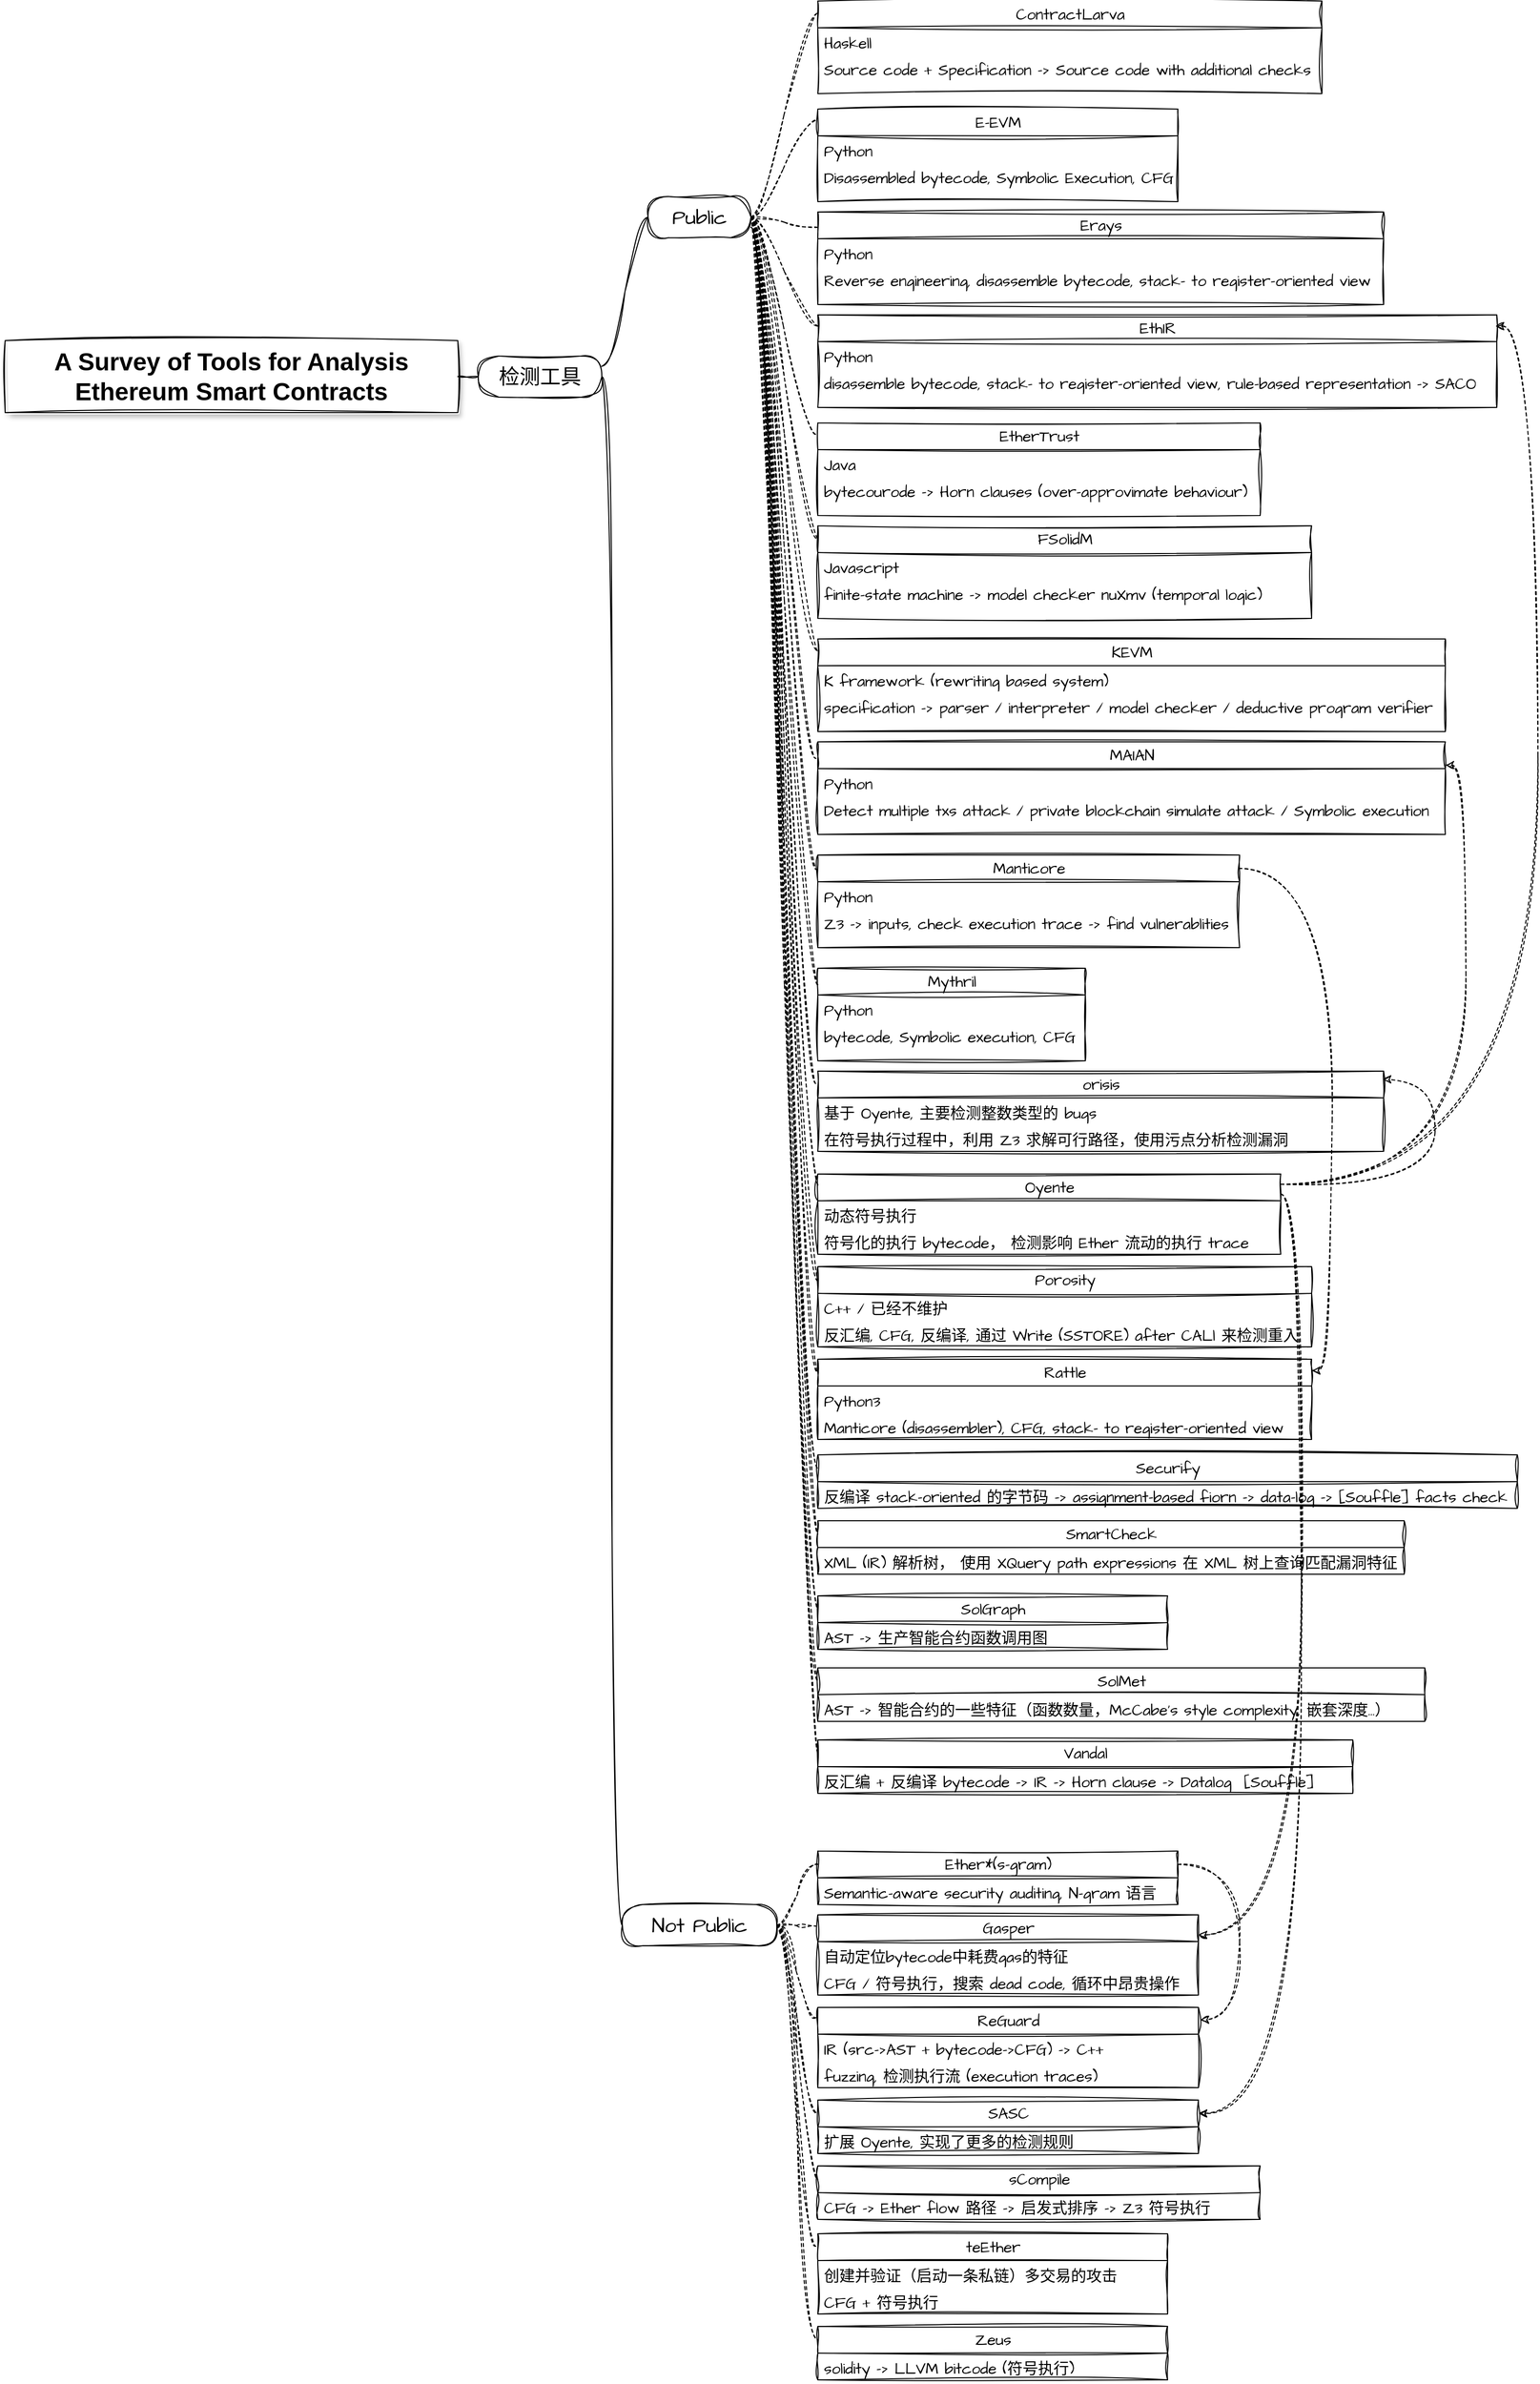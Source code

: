 <mxfile version="20.8.11" type="github">
  <diagram id="PsIuzYxoiyNL7r7my2S0" name="Page-1">
    <mxGraphModel dx="1853" dy="693" grid="1" gridSize="10" guides="1" tooltips="1" connect="1" arrows="1" fold="1" page="1" pageScale="1" pageWidth="827" pageHeight="1169" math="0" shadow="0">
      <root>
        <mxCell id="0" />
        <mxCell id="1" parent="0" />
        <UserObject label="&lt;b&gt;&lt;font style=&quot;font-size: 24px;&quot;&gt;A Survey of Tools for Analysis Ethereum Smart Contracts&lt;/font&gt;&lt;/b&gt;" treeRoot="1" tooltip="" id="FsfKpgWaojZNzxGTEw7e-4">
          <mxCell style="whiteSpace=wrap;html=1;align=center;treeFolding=1;treeMoving=1;newEdgeStyle={&quot;edgeStyle&quot;:&quot;elbowEdgeStyle&quot;,&quot;startArrow&quot;:&quot;none&quot;,&quot;endArrow&quot;:&quot;none&quot;};sketch=1;curveFitting=1;jiggle=2;connectable=1;shadow=1;" parent="1" vertex="1">
            <mxGeometry x="-110" y="520" width="440" height="70" as="geometry" />
          </mxCell>
        </UserObject>
        <mxCell id="Pf5QrXuD5kadsl43VLDo-1" value="检测工具" style="whiteSpace=wrap;html=1;rounded=1;arcSize=50;align=center;verticalAlign=middle;strokeWidth=1;autosize=1;spacing=4;treeFolding=1;treeMoving=1;newEdgeStyle={&quot;edgeStyle&quot;:&quot;entityRelationEdgeStyle&quot;,&quot;startArrow&quot;:&quot;none&quot;,&quot;endArrow&quot;:&quot;none&quot;,&quot;segment&quot;:10,&quot;curved&quot;:1,&quot;sourcePerimeterSpacing&quot;:0,&quot;targetPerimeterSpacing&quot;:0};sketch=1;hachureGap=4;jiggle=2;curveFitting=1;fontFamily=Architects Daughter;fontSource=https%3A%2F%2Ffonts.googleapis.com%2Fcss%3Ffamily%3DArchitects%2BDaughter;fontSize=20;" parent="1" vertex="1">
          <mxGeometry x="350" y="535" width="120" height="40" as="geometry" />
        </mxCell>
        <mxCell id="Pf5QrXuD5kadsl43VLDo-2" value="" style="edgeStyle=entityRelationEdgeStyle;startArrow=none;endArrow=none;segment=10;curved=1;sourcePerimeterSpacing=0;targetPerimeterSpacing=0;rounded=0;sketch=1;hachureGap=4;jiggle=2;curveFitting=1;fontFamily=Architects Daughter;fontSource=https%3A%2F%2Ffonts.googleapis.com%2Fcss%3Ffamily%3DArchitects%2BDaughter;fontSize=16;exitX=1;exitY=0.5;exitDx=0;exitDy=0;entryX=0;entryY=0.5;entryDx=0;entryDy=0;" parent="1" source="FsfKpgWaojZNzxGTEw7e-4" target="Pf5QrXuD5kadsl43VLDo-1" edge="1">
          <mxGeometry relative="1" as="geometry">
            <mxPoint x="343" y="690" as="sourcePoint" />
          </mxGeometry>
        </mxCell>
        <mxCell id="w12YETO280nEEf4Xzbwr-92" style="edgeStyle=orthogonalEdgeStyle;curved=1;rounded=0;sketch=1;hachureGap=4;jiggle=2;curveFitting=1;orthogonalLoop=1;jettySize=auto;html=1;exitX=1;exitY=0.25;exitDx=0;exitDy=0;entryX=1;entryY=0.25;entryDx=0;entryDy=0;dashed=1;fontFamily=Architects Daughter;fontSource=https%3A%2F%2Ffonts.googleapis.com%2Fcss%3Ffamily%3DArchitects%2BDaughter;fontSize=15;" parent="1" source="fxbDy1ibW6kGdzGHHLoZ-4" target="w12YETO280nEEf4Xzbwr-90" edge="1">
          <mxGeometry relative="1" as="geometry" />
        </mxCell>
        <mxCell id="w12YETO280nEEf4Xzbwr-100" style="edgeStyle=orthogonalEdgeStyle;curved=1;rounded=0;sketch=1;hachureGap=4;jiggle=2;curveFitting=1;orthogonalLoop=1;jettySize=auto;html=1;exitX=1;exitY=0.25;exitDx=0;exitDy=0;entryX=1;entryY=0.25;entryDx=0;entryDy=0;dashed=1;fontFamily=Architects Daughter;fontSource=https%3A%2F%2Ffonts.googleapis.com%2Fcss%3Ffamily%3DArchitects%2BDaughter;fontSize=15;" parent="1" source="fxbDy1ibW6kGdzGHHLoZ-4" target="w12YETO280nEEf4Xzbwr-97" edge="1">
          <mxGeometry relative="1" as="geometry" />
        </mxCell>
        <mxCell id="fxbDy1ibW6kGdzGHHLoZ-4" value="Oyente" style="swimlane;fontStyle=0;childLayout=stackLayout;horizontal=1;startSize=26;fillColor=none;horizontalStack=0;resizeParent=1;resizeParentMax=0;resizeLast=0;collapsible=1;marginBottom=0;html=1;sketch=1;hachureGap=4;jiggle=2;curveFitting=1;fontFamily=Architects Daughter;fontSource=https%3A%2F%2Ffonts.googleapis.com%2Fcss%3Ffamily%3DArchitects%2BDaughter;fontSize=15;" parent="1" vertex="1">
          <mxGeometry x="680" y="1330" width="450" height="78" as="geometry" />
        </mxCell>
        <mxCell id="fxbDy1ibW6kGdzGHHLoZ-5" value="动态符号执行" style="text;strokeColor=none;fillColor=none;align=left;verticalAlign=top;spacingLeft=4;spacingRight=4;overflow=hidden;rotatable=0;points=[[0,0.5],[1,0.5]];portConstraint=eastwest;whiteSpace=wrap;html=1;sketch=1;hachureGap=4;jiggle=2;curveFitting=1;fontFamily=Architects Daughter;fontSource=https%3A%2F%2Ffonts.googleapis.com%2Fcss%3Ffamily%3DArchitects%2BDaughter;fontSize=15;" parent="fxbDy1ibW6kGdzGHHLoZ-4" vertex="1">
          <mxGeometry y="26" width="450" height="26" as="geometry" />
        </mxCell>
        <mxCell id="fxbDy1ibW6kGdzGHHLoZ-7" value="符号化的执行 bytecode， 检测影响 Ether 流动的执行 trace" style="text;strokeColor=none;fillColor=none;align=left;verticalAlign=top;spacingLeft=4;spacingRight=4;overflow=hidden;rotatable=0;points=[[0,0.5],[1,0.5]];portConstraint=eastwest;whiteSpace=wrap;html=1;sketch=1;hachureGap=4;jiggle=2;curveFitting=1;fontFamily=Architects Daughter;fontSource=https%3A%2F%2Ffonts.googleapis.com%2Fcss%3Ffamily%3DArchitects%2BDaughter;fontSize=15;" parent="fxbDy1ibW6kGdzGHHLoZ-4" vertex="1">
          <mxGeometry y="52" width="450" height="26" as="geometry" />
        </mxCell>
        <mxCell id="fxbDy1ibW6kGdzGHHLoZ-42" value="Securify" style="swimlane;fontStyle=0;childLayout=stackLayout;horizontal=1;startSize=26;fillColor=none;horizontalStack=0;resizeParent=1;resizeParentMax=0;resizeLast=0;collapsible=1;marginBottom=0;html=1;sketch=1;hachureGap=4;jiggle=2;curveFitting=1;fontFamily=Architects Daughter;fontSource=https%3A%2F%2Ffonts.googleapis.com%2Fcss%3Ffamily%3DArchitects%2BDaughter;fontSize=15;" parent="1" vertex="1">
          <mxGeometry x="680" y="1603" width="680" height="52" as="geometry" />
        </mxCell>
        <mxCell id="fxbDy1ibW6kGdzGHHLoZ-43" value="反编译 stack-oriented 的字节码 -&amp;gt; assignment-based fiorn -&amp;gt; data-log -&amp;gt; [Souffle] facts check" style="text;strokeColor=none;fillColor=none;align=left;verticalAlign=top;spacingLeft=4;spacingRight=4;overflow=hidden;rotatable=0;points=[[0,0.5],[1,0.5]];portConstraint=eastwest;whiteSpace=wrap;html=1;sketch=1;hachureGap=4;jiggle=2;curveFitting=1;fontFamily=Architects Daughter;fontSource=https%3A%2F%2Ffonts.googleapis.com%2Fcss%3Ffamily%3DArchitects%2BDaughter;fontSize=15;" parent="fxbDy1ibW6kGdzGHHLoZ-42" vertex="1">
          <mxGeometry y="26" width="680" height="26" as="geometry" />
        </mxCell>
        <mxCell id="w12YETO280nEEf4Xzbwr-69" style="edgeStyle=entityRelationEdgeStyle;curved=1;rounded=0;sketch=1;hachureGap=4;jiggle=2;curveFitting=1;orthogonalLoop=1;jettySize=auto;html=1;startArrow=none;endArrow=none;segment=10;sourcePerimeterSpacing=0;targetPerimeterSpacing=0;exitX=1;exitY=0.5;exitDx=0;exitDy=0;entryX=-0.002;entryY=0.133;entryDx=0;entryDy=0;entryPerimeter=0;dashed=1;fontFamily=Architects Daughter;fontSource=https%3A%2F%2Ffonts.googleapis.com%2Fcss%3Ffamily%3DArchitects%2BDaughter;fontSize=15;" parent="1" source="w12YETO280nEEf4Xzbwr-5" target="w12YETO280nEEf4Xzbwr-11" edge="1">
          <mxGeometry relative="1" as="geometry" />
        </mxCell>
        <mxCell id="w12YETO280nEEf4Xzbwr-70" style="edgeStyle=entityRelationEdgeStyle;curved=1;rounded=0;sketch=1;hachureGap=4;jiggle=2;curveFitting=1;orthogonalLoop=1;jettySize=auto;html=1;startArrow=none;endArrow=none;segment=10;sourcePerimeterSpacing=0;targetPerimeterSpacing=0;exitX=1;exitY=0.5;exitDx=0;exitDy=0;entryX=-0.006;entryY=0.122;entryDx=0;entryDy=0;entryPerimeter=0;dashed=1;fontFamily=Architects Daughter;fontSource=https%3A%2F%2Ffonts.googleapis.com%2Fcss%3Ffamily%3DArchitects%2BDaughter;fontSize=15;" parent="1" source="w12YETO280nEEf4Xzbwr-5" target="w12YETO280nEEf4Xzbwr-15" edge="1">
          <mxGeometry relative="1" as="geometry" />
        </mxCell>
        <mxCell id="w12YETO280nEEf4Xzbwr-71" style="edgeStyle=entityRelationEdgeStyle;curved=1;rounded=0;sketch=1;hachureGap=4;jiggle=2;curveFitting=1;orthogonalLoop=1;jettySize=auto;html=1;startArrow=none;endArrow=none;segment=10;sourcePerimeterSpacing=0;targetPerimeterSpacing=0;exitX=1;exitY=0.5;exitDx=0;exitDy=0;entryX=0;entryY=0.167;entryDx=0;entryDy=0;entryPerimeter=0;dashed=1;fontFamily=Architects Daughter;fontSource=https%3A%2F%2Ffonts.googleapis.com%2Fcss%3Ffamily%3DArchitects%2BDaughter;fontSize=15;" parent="1" source="w12YETO280nEEf4Xzbwr-5" target="w12YETO280nEEf4Xzbwr-18" edge="1">
          <mxGeometry relative="1" as="geometry" />
        </mxCell>
        <mxCell id="w12YETO280nEEf4Xzbwr-72" style="edgeStyle=entityRelationEdgeStyle;curved=1;rounded=0;sketch=1;hachureGap=4;jiggle=2;curveFitting=1;orthogonalLoop=1;jettySize=auto;html=1;startArrow=none;endArrow=none;segment=10;sourcePerimeterSpacing=0;targetPerimeterSpacing=0;exitX=1;exitY=0.5;exitDx=0;exitDy=0;entryX=0;entryY=0.122;entryDx=0;entryDy=0;entryPerimeter=0;dashed=1;fontFamily=Architects Daughter;fontSource=https%3A%2F%2Ffonts.googleapis.com%2Fcss%3Ffamily%3DArchitects%2BDaughter;fontSize=15;" parent="1" source="w12YETO280nEEf4Xzbwr-5" target="w12YETO280nEEf4Xzbwr-21" edge="1">
          <mxGeometry relative="1" as="geometry" />
        </mxCell>
        <mxCell id="w12YETO280nEEf4Xzbwr-73" style="edgeStyle=entityRelationEdgeStyle;curved=1;rounded=0;sketch=1;hachureGap=4;jiggle=2;curveFitting=1;orthogonalLoop=1;jettySize=auto;html=1;startArrow=none;endArrow=none;segment=10;sourcePerimeterSpacing=0;targetPerimeterSpacing=0;exitX=1;exitY=0.5;exitDx=0;exitDy=0;entryX=-0.005;entryY=0.122;entryDx=0;entryDy=0;entryPerimeter=0;dashed=1;fontFamily=Architects Daughter;fontSource=https%3A%2F%2Ffonts.googleapis.com%2Fcss%3Ffamily%3DArchitects%2BDaughter;fontSize=15;" parent="1" source="w12YETO280nEEf4Xzbwr-5" target="w12YETO280nEEf4Xzbwr-25" edge="1">
          <mxGeometry relative="1" as="geometry" />
        </mxCell>
        <mxCell id="w12YETO280nEEf4Xzbwr-74" style="edgeStyle=entityRelationEdgeStyle;curved=1;rounded=0;sketch=1;hachureGap=4;jiggle=2;curveFitting=1;orthogonalLoop=1;jettySize=auto;html=1;startArrow=none;endArrow=none;segment=10;sourcePerimeterSpacing=0;targetPerimeterSpacing=0;exitX=1;exitY=0.5;exitDx=0;exitDy=0;entryX=0;entryY=0.144;entryDx=0;entryDy=0;entryPerimeter=0;dashed=1;fontFamily=Architects Daughter;fontSource=https%3A%2F%2Ffonts.googleapis.com%2Fcss%3Ffamily%3DArchitects%2BDaughter;fontSize=15;" parent="1" source="w12YETO280nEEf4Xzbwr-5" target="w12YETO280nEEf4Xzbwr-28" edge="1">
          <mxGeometry relative="1" as="geometry" />
        </mxCell>
        <mxCell id="w12YETO280nEEf4Xzbwr-75" style="edgeStyle=entityRelationEdgeStyle;curved=1;rounded=0;sketch=1;hachureGap=4;jiggle=2;curveFitting=1;orthogonalLoop=1;jettySize=auto;html=1;startArrow=none;endArrow=none;segment=10;sourcePerimeterSpacing=0;targetPerimeterSpacing=0;exitX=1;exitY=0.5;exitDx=0;exitDy=0;entryX=0;entryY=0.133;entryDx=0;entryDy=0;entryPerimeter=0;dashed=1;fontFamily=Architects Daughter;fontSource=https%3A%2F%2Ffonts.googleapis.com%2Fcss%3Ffamily%3DArchitects%2BDaughter;fontSize=15;" parent="1" source="w12YETO280nEEf4Xzbwr-5" target="w12YETO280nEEf4Xzbwr-31" edge="1">
          <mxGeometry relative="1" as="geometry" />
        </mxCell>
        <mxCell id="w12YETO280nEEf4Xzbwr-76" style="edgeStyle=entityRelationEdgeStyle;curved=1;rounded=0;sketch=1;hachureGap=4;jiggle=2;curveFitting=1;orthogonalLoop=1;jettySize=auto;html=1;startArrow=none;endArrow=none;segment=10;sourcePerimeterSpacing=0;targetPerimeterSpacing=0;exitX=1;exitY=0.5;exitDx=0;exitDy=0;entryX=-0.003;entryY=0.178;entryDx=0;entryDy=0;entryPerimeter=0;dashed=1;fontFamily=Architects Daughter;fontSource=https%3A%2F%2Ffonts.googleapis.com%2Fcss%3Ffamily%3DArchitects%2BDaughter;fontSize=15;" parent="1" source="w12YETO280nEEf4Xzbwr-5" target="w12YETO280nEEf4Xzbwr-34" edge="1">
          <mxGeometry relative="1" as="geometry" />
        </mxCell>
        <mxCell id="w12YETO280nEEf4Xzbwr-77" style="edgeStyle=entityRelationEdgeStyle;curved=1;rounded=0;sketch=1;hachureGap=4;jiggle=2;curveFitting=1;orthogonalLoop=1;jettySize=auto;html=1;startArrow=none;endArrow=none;segment=10;sourcePerimeterSpacing=0;targetPerimeterSpacing=0;exitX=1;exitY=0.5;exitDx=0;exitDy=0;entryX=-0.002;entryY=0.156;entryDx=0;entryDy=0;entryPerimeter=0;dashed=1;fontFamily=Architects Daughter;fontSource=https%3A%2F%2Ffonts.googleapis.com%2Fcss%3Ffamily%3DArchitects%2BDaughter;fontSize=15;" parent="1" source="w12YETO280nEEf4Xzbwr-5" target="w12YETO280nEEf4Xzbwr-39" edge="1">
          <mxGeometry relative="1" as="geometry" />
        </mxCell>
        <mxCell id="w12YETO280nEEf4Xzbwr-78" style="edgeStyle=entityRelationEdgeStyle;curved=1;rounded=0;sketch=1;hachureGap=4;jiggle=2;curveFitting=1;orthogonalLoop=1;jettySize=auto;html=1;startArrow=none;endArrow=none;segment=10;sourcePerimeterSpacing=0;targetPerimeterSpacing=0;exitX=1;exitY=0.5;exitDx=0;exitDy=0;entryX=0;entryY=0.178;entryDx=0;entryDy=0;entryPerimeter=0;dashed=1;fontFamily=Architects Daughter;fontSource=https%3A%2F%2Ffonts.googleapis.com%2Fcss%3Ffamily%3DArchitects%2BDaughter;fontSize=15;" parent="1" source="w12YETO280nEEf4Xzbwr-5" target="w12YETO280nEEf4Xzbwr-42" edge="1">
          <mxGeometry relative="1" as="geometry" />
        </mxCell>
        <mxCell id="w12YETO280nEEf4Xzbwr-79" style="edgeStyle=entityRelationEdgeStyle;curved=1;rounded=0;sketch=1;hachureGap=4;jiggle=2;curveFitting=1;orthogonalLoop=1;jettySize=auto;html=1;startArrow=none;endArrow=none;segment=10;sourcePerimeterSpacing=0;targetPerimeterSpacing=0;exitX=1;exitY=0.5;exitDx=0;exitDy=0;entryX=-0.004;entryY=0.154;entryDx=0;entryDy=0;entryPerimeter=0;dashed=1;fontFamily=Architects Daughter;fontSource=https%3A%2F%2Ffonts.googleapis.com%2Fcss%3Ffamily%3DArchitects%2BDaughter;fontSize=15;" parent="1" source="w12YETO280nEEf4Xzbwr-5" target="Pf5QrXuD5kadsl43VLDo-129" edge="1">
          <mxGeometry relative="1" as="geometry" />
        </mxCell>
        <mxCell id="w12YETO280nEEf4Xzbwr-80" style="edgeStyle=entityRelationEdgeStyle;curved=1;rounded=0;sketch=1;hachureGap=4;jiggle=2;curveFitting=1;orthogonalLoop=1;jettySize=auto;html=1;startArrow=none;endArrow=none;segment=10;sourcePerimeterSpacing=0;targetPerimeterSpacing=0;exitX=1;exitY=0.5;exitDx=0;exitDy=0;entryX=0.002;entryY=0.154;entryDx=0;entryDy=0;entryPerimeter=0;dashed=1;fontFamily=Architects Daughter;fontSource=https%3A%2F%2Ffonts.googleapis.com%2Fcss%3Ffamily%3DArchitects%2BDaughter;fontSize=15;" parent="1" source="w12YETO280nEEf4Xzbwr-5" target="fxbDy1ibW6kGdzGHHLoZ-4" edge="1">
          <mxGeometry relative="1" as="geometry" />
        </mxCell>
        <mxCell id="w12YETO280nEEf4Xzbwr-81" style="edgeStyle=entityRelationEdgeStyle;curved=1;rounded=0;sketch=1;hachureGap=4;jiggle=2;curveFitting=1;orthogonalLoop=1;jettySize=auto;html=1;startArrow=none;endArrow=none;segment=10;sourcePerimeterSpacing=0;targetPerimeterSpacing=0;exitX=1;exitY=0.5;exitDx=0;exitDy=0;entryX=0;entryY=0.179;entryDx=0;entryDy=0;entryPerimeter=0;dashed=1;fontFamily=Architects Daughter;fontSource=https%3A%2F%2Ffonts.googleapis.com%2Fcss%3Ffamily%3DArchitects%2BDaughter;fontSize=15;" parent="1" source="w12YETO280nEEf4Xzbwr-5" target="w12YETO280nEEf4Xzbwr-49" edge="1">
          <mxGeometry relative="1" as="geometry" />
        </mxCell>
        <mxCell id="w12YETO280nEEf4Xzbwr-82" style="edgeStyle=entityRelationEdgeStyle;curved=1;rounded=0;sketch=1;hachureGap=4;jiggle=2;curveFitting=1;orthogonalLoop=1;jettySize=auto;html=1;startArrow=none;endArrow=none;segment=10;sourcePerimeterSpacing=0;targetPerimeterSpacing=0;exitX=1;exitY=0.5;exitDx=0;exitDy=0;entryX=0;entryY=0.167;entryDx=0;entryDy=0;entryPerimeter=0;dashed=1;fontFamily=Architects Daughter;fontSource=https%3A%2F%2Ffonts.googleapis.com%2Fcss%3Ffamily%3DArchitects%2BDaughter;fontSize=15;" parent="1" source="w12YETO280nEEf4Xzbwr-5" target="w12YETO280nEEf4Xzbwr-52" edge="1">
          <mxGeometry relative="1" as="geometry" />
        </mxCell>
        <mxCell id="w12YETO280nEEf4Xzbwr-83" style="edgeStyle=entityRelationEdgeStyle;curved=1;rounded=0;sketch=1;hachureGap=4;jiggle=2;curveFitting=1;orthogonalLoop=1;jettySize=auto;html=1;startArrow=none;endArrow=none;segment=10;sourcePerimeterSpacing=0;targetPerimeterSpacing=0;exitX=1;exitY=0.5;exitDx=0;exitDy=0;entryX=0;entryY=0.25;entryDx=0;entryDy=0;dashed=1;fontFamily=Architects Daughter;fontSource=https%3A%2F%2Ffonts.googleapis.com%2Fcss%3Ffamily%3DArchitects%2BDaughter;fontSize=15;" parent="1" source="w12YETO280nEEf4Xzbwr-5" target="fxbDy1ibW6kGdzGHHLoZ-42" edge="1">
          <mxGeometry relative="1" as="geometry" />
        </mxCell>
        <mxCell id="w12YETO280nEEf4Xzbwr-84" style="edgeStyle=entityRelationEdgeStyle;curved=1;rounded=0;sketch=1;hachureGap=4;jiggle=2;curveFitting=1;orthogonalLoop=1;jettySize=auto;html=1;startArrow=none;endArrow=none;segment=10;sourcePerimeterSpacing=0;targetPerimeterSpacing=0;exitX=1;exitY=0.75;exitDx=0;exitDy=0;entryX=0;entryY=0.25;entryDx=0;entryDy=0;dashed=1;fontFamily=Architects Daughter;fontSource=https%3A%2F%2Ffonts.googleapis.com%2Fcss%3Ffamily%3DArchitects%2BDaughter;fontSize=15;" parent="1" source="w12YETO280nEEf4Xzbwr-5" target="w12YETO280nEEf4Xzbwr-61" edge="1">
          <mxGeometry relative="1" as="geometry" />
        </mxCell>
        <mxCell id="w12YETO280nEEf4Xzbwr-85" style="edgeStyle=entityRelationEdgeStyle;curved=1;rounded=0;sketch=1;hachureGap=4;jiggle=2;curveFitting=1;orthogonalLoop=1;jettySize=auto;html=1;startArrow=none;endArrow=none;segment=10;sourcePerimeterSpacing=0;targetPerimeterSpacing=0;exitX=1;exitY=0.5;exitDx=0;exitDy=0;entryX=0;entryY=0.25;entryDx=0;entryDy=0;dashed=1;fontFamily=Architects Daughter;fontSource=https%3A%2F%2Ffonts.googleapis.com%2Fcss%3Ffamily%3DArchitects%2BDaughter;fontSize=15;" parent="1" source="w12YETO280nEEf4Xzbwr-5" target="w12YETO280nEEf4Xzbwr-63" edge="1">
          <mxGeometry relative="1" as="geometry" />
        </mxCell>
        <mxCell id="w12YETO280nEEf4Xzbwr-86" style="edgeStyle=entityRelationEdgeStyle;curved=1;rounded=0;sketch=1;hachureGap=4;jiggle=2;curveFitting=1;orthogonalLoop=1;jettySize=auto;html=1;startArrow=none;endArrow=none;segment=10;sourcePerimeterSpacing=0;targetPerimeterSpacing=0;exitX=1;exitY=0.5;exitDx=0;exitDy=0;entryX=0;entryY=0.25;entryDx=0;entryDy=0;dashed=1;fontFamily=Architects Daughter;fontSource=https%3A%2F%2Ffonts.googleapis.com%2Fcss%3Ffamily%3DArchitects%2BDaughter;fontSize=15;" parent="1" source="w12YETO280nEEf4Xzbwr-5" target="w12YETO280nEEf4Xzbwr-65" edge="1">
          <mxGeometry relative="1" as="geometry" />
        </mxCell>
        <mxCell id="w12YETO280nEEf4Xzbwr-87" style="edgeStyle=entityRelationEdgeStyle;curved=1;rounded=0;sketch=1;hachureGap=4;jiggle=2;curveFitting=1;orthogonalLoop=1;jettySize=auto;html=1;startArrow=none;endArrow=none;segment=10;sourcePerimeterSpacing=0;targetPerimeterSpacing=0;exitX=1;exitY=0.5;exitDx=0;exitDy=0;entryX=0;entryY=0.25;entryDx=0;entryDy=0;dashed=1;fontFamily=Architects Daughter;fontSource=https%3A%2F%2Ffonts.googleapis.com%2Fcss%3Ffamily%3DArchitects%2BDaughter;fontSize=15;" parent="1" source="w12YETO280nEEf4Xzbwr-5" target="w12YETO280nEEf4Xzbwr-67" edge="1">
          <mxGeometry relative="1" as="geometry" />
        </mxCell>
        <mxCell id="w12YETO280nEEf4Xzbwr-5" value="Public" style="whiteSpace=wrap;html=1;rounded=1;arcSize=50;align=center;verticalAlign=middle;strokeWidth=1;autosize=1;spacing=4;treeFolding=1;treeMoving=1;newEdgeStyle={&quot;edgeStyle&quot;:&quot;entityRelationEdgeStyle&quot;,&quot;startArrow&quot;:&quot;none&quot;,&quot;endArrow&quot;:&quot;none&quot;,&quot;segment&quot;:10,&quot;curved&quot;:1,&quot;sourcePerimeterSpacing&quot;:0,&quot;targetPerimeterSpacing&quot;:0};sketch=1;hachureGap=4;jiggle=2;curveFitting=1;fontFamily=Architects Daughter;fontSource=https%3A%2F%2Ffonts.googleapis.com%2Fcss%3Ffamily%3DArchitects%2BDaughter;fontSize=20;" parent="1" vertex="1">
          <mxGeometry x="515" y="380" width="100" height="40" as="geometry" />
        </mxCell>
        <mxCell id="w12YETO280nEEf4Xzbwr-6" value="" style="edgeStyle=entityRelationEdgeStyle;startArrow=none;endArrow=none;segment=10;curved=1;sourcePerimeterSpacing=0;targetPerimeterSpacing=0;rounded=0;sketch=1;hachureGap=4;jiggle=2;curveFitting=1;fontFamily=Architects Daughter;fontSource=https%3A%2F%2Ffonts.googleapis.com%2Fcss%3Ffamily%3DArchitects%2BDaughter;fontSize=16;exitX=1;exitY=0.25;exitDx=0;exitDy=0;" parent="1" source="Pf5QrXuD5kadsl43VLDo-1" target="w12YETO280nEEf4Xzbwr-5" edge="1">
          <mxGeometry relative="1" as="geometry">
            <mxPoint x="560" y="625" as="sourcePoint" />
          </mxGeometry>
        </mxCell>
        <mxCell id="w12YETO280nEEf4Xzbwr-109" style="edgeStyle=entityRelationEdgeStyle;curved=1;rounded=0;sketch=1;hachureGap=4;jiggle=2;curveFitting=1;orthogonalLoop=1;jettySize=auto;html=1;startArrow=none;endArrow=none;segment=10;sourcePerimeterSpacing=0;targetPerimeterSpacing=0;exitX=1;exitY=0.5;exitDx=0;exitDy=0;entryX=0;entryY=0.25;entryDx=0;entryDy=0;dashed=1;fontFamily=Architects Daughter;fontSource=https%3A%2F%2Ffonts.googleapis.com%2Fcss%3Ffamily%3DArchitects%2BDaughter;fontSize=15;" parent="1" source="w12YETO280nEEf4Xzbwr-7" target="w12YETO280nEEf4Xzbwr-88" edge="1">
          <mxGeometry relative="1" as="geometry" />
        </mxCell>
        <mxCell id="w12YETO280nEEf4Xzbwr-110" style="edgeStyle=entityRelationEdgeStyle;curved=1;rounded=0;sketch=1;hachureGap=4;jiggle=2;curveFitting=1;orthogonalLoop=1;jettySize=auto;html=1;startArrow=none;endArrow=none;segment=10;sourcePerimeterSpacing=0;targetPerimeterSpacing=0;exitX=1;exitY=0.5;exitDx=0;exitDy=0;entryX=-0.005;entryY=0.141;entryDx=0;entryDy=0;entryPerimeter=0;dashed=1;fontFamily=Architects Daughter;fontSource=https%3A%2F%2Ffonts.googleapis.com%2Fcss%3Ffamily%3DArchitects%2BDaughter;fontSize=15;" parent="1" source="w12YETO280nEEf4Xzbwr-7" target="w12YETO280nEEf4Xzbwr-90" edge="1">
          <mxGeometry relative="1" as="geometry" />
        </mxCell>
        <mxCell id="w12YETO280nEEf4Xzbwr-111" style="edgeStyle=entityRelationEdgeStyle;curved=1;rounded=0;sketch=1;hachureGap=4;jiggle=2;curveFitting=1;orthogonalLoop=1;jettySize=auto;html=1;startArrow=none;endArrow=none;segment=10;sourcePerimeterSpacing=0;targetPerimeterSpacing=0;exitX=1;exitY=0.5;exitDx=0;exitDy=0;entryX=-0.005;entryY=0.128;entryDx=0;entryDy=0;entryPerimeter=0;dashed=1;fontFamily=Architects Daughter;fontSource=https%3A%2F%2Ffonts.googleapis.com%2Fcss%3Ffamily%3DArchitects%2BDaughter;fontSize=15;" parent="1" source="w12YETO280nEEf4Xzbwr-7" target="w12YETO280nEEf4Xzbwr-94" edge="1">
          <mxGeometry relative="1" as="geometry" />
        </mxCell>
        <mxCell id="w12YETO280nEEf4Xzbwr-112" style="edgeStyle=entityRelationEdgeStyle;curved=1;rounded=0;sketch=1;hachureGap=4;jiggle=2;curveFitting=1;orthogonalLoop=1;jettySize=auto;html=1;startArrow=none;endArrow=none;segment=10;sourcePerimeterSpacing=0;targetPerimeterSpacing=0;exitX=1;exitY=0.5;exitDx=0;exitDy=0;entryX=0;entryY=0.25;entryDx=0;entryDy=0;dashed=1;fontFamily=Architects Daughter;fontSource=https%3A%2F%2Ffonts.googleapis.com%2Fcss%3Ffamily%3DArchitects%2BDaughter;fontSize=15;" parent="1" source="w12YETO280nEEf4Xzbwr-7" target="w12YETO280nEEf4Xzbwr-97" edge="1">
          <mxGeometry relative="1" as="geometry" />
        </mxCell>
        <mxCell id="w12YETO280nEEf4Xzbwr-113" style="edgeStyle=entityRelationEdgeStyle;curved=1;rounded=0;sketch=1;hachureGap=4;jiggle=2;curveFitting=1;orthogonalLoop=1;jettySize=auto;html=1;startArrow=none;endArrow=none;segment=10;sourcePerimeterSpacing=0;targetPerimeterSpacing=0;exitX=1;exitY=0.5;exitDx=0;exitDy=0;entryX=0;entryY=0.25;entryDx=0;entryDy=0;dashed=1;fontFamily=Architects Daughter;fontSource=https%3A%2F%2Ffonts.googleapis.com%2Fcss%3Ffamily%3DArchitects%2BDaughter;fontSize=15;" parent="1" source="w12YETO280nEEf4Xzbwr-7" target="w12YETO280nEEf4Xzbwr-101" edge="1">
          <mxGeometry relative="1" as="geometry" />
        </mxCell>
        <mxCell id="w12YETO280nEEf4Xzbwr-114" style="edgeStyle=entityRelationEdgeStyle;curved=1;rounded=0;sketch=1;hachureGap=4;jiggle=2;curveFitting=1;orthogonalLoop=1;jettySize=auto;html=1;startArrow=none;endArrow=none;segment=10;sourcePerimeterSpacing=0;targetPerimeterSpacing=0;exitX=1;exitY=0.5;exitDx=0;exitDy=0;entryX=-0.006;entryY=0.154;entryDx=0;entryDy=0;entryPerimeter=0;dashed=1;fontFamily=Architects Daughter;fontSource=https%3A%2F%2Ffonts.googleapis.com%2Fcss%3Ffamily%3DArchitects%2BDaughter;fontSize=15;" parent="1" source="w12YETO280nEEf4Xzbwr-7" target="w12YETO280nEEf4Xzbwr-103" edge="1">
          <mxGeometry relative="1" as="geometry" />
        </mxCell>
        <mxCell id="w12YETO280nEEf4Xzbwr-115" style="edgeStyle=entityRelationEdgeStyle;curved=1;rounded=0;sketch=1;hachureGap=4;jiggle=2;curveFitting=1;orthogonalLoop=1;jettySize=auto;html=1;startArrow=none;endArrow=none;segment=10;sourcePerimeterSpacing=0;targetPerimeterSpacing=0;exitX=1;exitY=0.5;exitDx=0;exitDy=0;entryX=0;entryY=0.25;entryDx=0;entryDy=0;dashed=1;fontFamily=Architects Daughter;fontSource=https%3A%2F%2Ffonts.googleapis.com%2Fcss%3Ffamily%3DArchitects%2BDaughter;fontSize=15;" parent="1" source="w12YETO280nEEf4Xzbwr-7" target="w12YETO280nEEf4Xzbwr-106" edge="1">
          <mxGeometry relative="1" as="geometry" />
        </mxCell>
        <mxCell id="w12YETO280nEEf4Xzbwr-7" value="Not Public" style="whiteSpace=wrap;html=1;rounded=1;arcSize=50;align=center;verticalAlign=middle;strokeWidth=1;autosize=1;spacing=4;treeFolding=1;treeMoving=1;newEdgeStyle={&quot;edgeStyle&quot;:&quot;entityRelationEdgeStyle&quot;,&quot;startArrow&quot;:&quot;none&quot;,&quot;endArrow&quot;:&quot;none&quot;,&quot;segment&quot;:10,&quot;curved&quot;:1,&quot;sourcePerimeterSpacing&quot;:0,&quot;targetPerimeterSpacing&quot;:0};sketch=1;hachureGap=4;jiggle=2;curveFitting=1;fontFamily=Architects Daughter;fontSource=https%3A%2F%2Ffonts.googleapis.com%2Fcss%3Ffamily%3DArchitects%2BDaughter;fontSize=20;" parent="1" vertex="1">
          <mxGeometry x="490" y="2040" width="150" height="40" as="geometry" />
        </mxCell>
        <mxCell id="w12YETO280nEEf4Xzbwr-8" value="" style="edgeStyle=entityRelationEdgeStyle;startArrow=none;endArrow=none;segment=10;curved=1;sourcePerimeterSpacing=0;targetPerimeterSpacing=0;rounded=0;sketch=1;hachureGap=4;jiggle=2;curveFitting=1;fontFamily=Architects Daughter;fontSource=https%3A%2F%2Ffonts.googleapis.com%2Fcss%3Ffamily%3DArchitects%2BDaughter;fontSize=16;exitX=1;exitY=0.5;exitDx=0;exitDy=0;" parent="1" source="Pf5QrXuD5kadsl43VLDo-1" target="w12YETO280nEEf4Xzbwr-7" edge="1">
          <mxGeometry relative="1" as="geometry">
            <mxPoint x="430" y="767" as="sourcePoint" />
          </mxGeometry>
        </mxCell>
        <mxCell id="w12YETO280nEEf4Xzbwr-11" value="ContractLarva" style="swimlane;fontStyle=0;childLayout=stackLayout;horizontal=1;startSize=26;fillColor=none;horizontalStack=0;resizeParent=1;resizeParentMax=0;resizeLast=0;collapsible=1;marginBottom=0;html=1;sketch=1;hachureGap=4;jiggle=2;curveFitting=1;fontFamily=Architects Daughter;fontSource=https%3A%2F%2Ffonts.googleapis.com%2Fcss%3Ffamily%3DArchitects%2BDaughter;fontSize=15;" parent="1" vertex="1">
          <mxGeometry x="680" y="190" width="490" height="90" as="geometry" />
        </mxCell>
        <mxCell id="w12YETO280nEEf4Xzbwr-12" value="Haskell" style="text;strokeColor=none;fillColor=none;align=left;verticalAlign=top;spacingLeft=4;spacingRight=4;overflow=hidden;rotatable=0;points=[[0,0.5],[1,0.5]];portConstraint=eastwest;whiteSpace=wrap;html=1;sketch=1;hachureGap=4;jiggle=2;curveFitting=1;fontFamily=Architects Daughter;fontSource=https%3A%2F%2Ffonts.googleapis.com%2Fcss%3Ffamily%3DArchitects%2BDaughter;fontSize=15;" parent="w12YETO280nEEf4Xzbwr-11" vertex="1">
          <mxGeometry y="26" width="490" height="26" as="geometry" />
        </mxCell>
        <mxCell id="w12YETO280nEEf4Xzbwr-13" value="Source code + Specification -&amp;gt; Source code with additional checks" style="text;strokeColor=none;fillColor=none;align=left;verticalAlign=top;spacingLeft=4;spacingRight=4;overflow=hidden;rotatable=0;points=[[0,0.5],[1,0.5]];portConstraint=eastwest;whiteSpace=wrap;html=1;sketch=1;hachureGap=4;jiggle=2;curveFitting=1;fontFamily=Architects Daughter;fontSource=https%3A%2F%2Ffonts.googleapis.com%2Fcss%3Ffamily%3DArchitects%2BDaughter;fontSize=15;" parent="w12YETO280nEEf4Xzbwr-11" vertex="1">
          <mxGeometry y="52" width="490" height="38" as="geometry" />
        </mxCell>
        <mxCell id="w12YETO280nEEf4Xzbwr-15" value="E-EVM" style="swimlane;fontStyle=0;childLayout=stackLayout;horizontal=1;startSize=26;fillColor=none;horizontalStack=0;resizeParent=1;resizeParentMax=0;resizeLast=0;collapsible=1;marginBottom=0;html=1;sketch=1;hachureGap=4;jiggle=2;curveFitting=1;fontFamily=Architects Daughter;fontSource=https%3A%2F%2Ffonts.googleapis.com%2Fcss%3Ffamily%3DArchitects%2BDaughter;fontSize=15;" parent="1" vertex="1">
          <mxGeometry x="680" y="295" width="350" height="90" as="geometry" />
        </mxCell>
        <mxCell id="w12YETO280nEEf4Xzbwr-16" value="Python" style="text;strokeColor=none;fillColor=none;align=left;verticalAlign=top;spacingLeft=4;spacingRight=4;overflow=hidden;rotatable=0;points=[[0,0.5],[1,0.5]];portConstraint=eastwest;whiteSpace=wrap;html=1;sketch=1;hachureGap=4;jiggle=2;curveFitting=1;fontFamily=Architects Daughter;fontSource=https%3A%2F%2Ffonts.googleapis.com%2Fcss%3Ffamily%3DArchitects%2BDaughter;fontSize=15;" parent="w12YETO280nEEf4Xzbwr-15" vertex="1">
          <mxGeometry y="26" width="350" height="26" as="geometry" />
        </mxCell>
        <mxCell id="w12YETO280nEEf4Xzbwr-17" value="Disassembled bytecode, Symbolic Execution, CFG" style="text;strokeColor=none;fillColor=none;align=left;verticalAlign=top;spacingLeft=4;spacingRight=4;overflow=hidden;rotatable=0;points=[[0,0.5],[1,0.5]];portConstraint=eastwest;whiteSpace=wrap;html=1;sketch=1;hachureGap=4;jiggle=2;curveFitting=1;fontFamily=Architects Daughter;fontSource=https%3A%2F%2Ffonts.googleapis.com%2Fcss%3Ffamily%3DArchitects%2BDaughter;fontSize=15;" parent="w12YETO280nEEf4Xzbwr-15" vertex="1">
          <mxGeometry y="52" width="350" height="38" as="geometry" />
        </mxCell>
        <mxCell id="w12YETO280nEEf4Xzbwr-18" value="Erays" style="swimlane;fontStyle=0;childLayout=stackLayout;horizontal=1;startSize=26;fillColor=none;horizontalStack=0;resizeParent=1;resizeParentMax=0;resizeLast=0;collapsible=1;marginBottom=0;html=1;sketch=1;hachureGap=4;jiggle=2;curveFitting=1;fontFamily=Architects Daughter;fontSource=https%3A%2F%2Ffonts.googleapis.com%2Fcss%3Ffamily%3DArchitects%2BDaughter;fontSize=15;" parent="1" vertex="1">
          <mxGeometry x="680" y="395" width="550" height="90" as="geometry" />
        </mxCell>
        <mxCell id="w12YETO280nEEf4Xzbwr-19" value="Python" style="text;strokeColor=none;fillColor=none;align=left;verticalAlign=top;spacingLeft=4;spacingRight=4;overflow=hidden;rotatable=0;points=[[0,0.5],[1,0.5]];portConstraint=eastwest;whiteSpace=wrap;html=1;sketch=1;hachureGap=4;jiggle=2;curveFitting=1;fontFamily=Architects Daughter;fontSource=https%3A%2F%2Ffonts.googleapis.com%2Fcss%3Ffamily%3DArchitects%2BDaughter;fontSize=15;" parent="w12YETO280nEEf4Xzbwr-18" vertex="1">
          <mxGeometry y="26" width="550" height="26" as="geometry" />
        </mxCell>
        <mxCell id="w12YETO280nEEf4Xzbwr-20" value="Reverse engineering, disassemble bytecode, stack- to register-oriented view" style="text;strokeColor=none;fillColor=none;align=left;verticalAlign=top;spacingLeft=4;spacingRight=4;overflow=hidden;rotatable=0;points=[[0,0.5],[1,0.5]];portConstraint=eastwest;whiteSpace=wrap;html=1;sketch=1;hachureGap=4;jiggle=2;curveFitting=1;fontFamily=Architects Daughter;fontSource=https%3A%2F%2Ffonts.googleapis.com%2Fcss%3Ffamily%3DArchitects%2BDaughter;fontSize=15;" parent="w12YETO280nEEf4Xzbwr-18" vertex="1">
          <mxGeometry y="52" width="550" height="38" as="geometry" />
        </mxCell>
        <mxCell id="w12YETO280nEEf4Xzbwr-21" value="EthIR" style="swimlane;fontStyle=0;childLayout=stackLayout;horizontal=1;startSize=26;fillColor=none;horizontalStack=0;resizeParent=1;resizeParentMax=0;resizeLast=0;collapsible=1;marginBottom=0;html=1;sketch=1;hachureGap=4;jiggle=2;curveFitting=1;fontFamily=Architects Daughter;fontSource=https%3A%2F%2Ffonts.googleapis.com%2Fcss%3Ffamily%3DArchitects%2BDaughter;fontSize=15;" parent="1" vertex="1">
          <mxGeometry x="680" y="495" width="660" height="90" as="geometry" />
        </mxCell>
        <mxCell id="w12YETO280nEEf4Xzbwr-22" value="Python" style="text;strokeColor=none;fillColor=none;align=left;verticalAlign=top;spacingLeft=4;spacingRight=4;overflow=hidden;rotatable=0;points=[[0,0.5],[1,0.5]];portConstraint=eastwest;whiteSpace=wrap;html=1;sketch=1;hachureGap=4;jiggle=2;curveFitting=1;fontFamily=Architects Daughter;fontSource=https%3A%2F%2Ffonts.googleapis.com%2Fcss%3Ffamily%3DArchitects%2BDaughter;fontSize=15;" parent="w12YETO280nEEf4Xzbwr-21" vertex="1">
          <mxGeometry y="26" width="660" height="26" as="geometry" />
        </mxCell>
        <mxCell id="w12YETO280nEEf4Xzbwr-23" value="disassemble bytecode, stack- to register-oriented view, rule-based representation -&amp;gt; SACO" style="text;strokeColor=none;fillColor=none;align=left;verticalAlign=top;spacingLeft=4;spacingRight=4;overflow=hidden;rotatable=0;points=[[0,0.5],[1,0.5]];portConstraint=eastwest;whiteSpace=wrap;html=1;sketch=1;hachureGap=4;jiggle=2;curveFitting=1;fontFamily=Architects Daughter;fontSource=https%3A%2F%2Ffonts.googleapis.com%2Fcss%3Ffamily%3DArchitects%2BDaughter;fontSize=15;" parent="w12YETO280nEEf4Xzbwr-21" vertex="1">
          <mxGeometry y="52" width="660" height="38" as="geometry" />
        </mxCell>
        <mxCell id="w12YETO280nEEf4Xzbwr-25" value="EtherTrust" style="swimlane;fontStyle=0;childLayout=stackLayout;horizontal=1;startSize=26;fillColor=none;horizontalStack=0;resizeParent=1;resizeParentMax=0;resizeLast=0;collapsible=1;marginBottom=0;html=1;sketch=1;hachureGap=4;jiggle=2;curveFitting=1;fontFamily=Architects Daughter;fontSource=https%3A%2F%2Ffonts.googleapis.com%2Fcss%3Ffamily%3DArchitects%2BDaughter;fontSize=15;" parent="1" vertex="1">
          <mxGeometry x="680" y="600" width="430" height="90" as="geometry" />
        </mxCell>
        <mxCell id="w12YETO280nEEf4Xzbwr-26" value="Java" style="text;strokeColor=none;fillColor=none;align=left;verticalAlign=top;spacingLeft=4;spacingRight=4;overflow=hidden;rotatable=0;points=[[0,0.5],[1,0.5]];portConstraint=eastwest;whiteSpace=wrap;html=1;sketch=1;hachureGap=4;jiggle=2;curveFitting=1;fontFamily=Architects Daughter;fontSource=https%3A%2F%2Ffonts.googleapis.com%2Fcss%3Ffamily%3DArchitects%2BDaughter;fontSize=15;" parent="w12YETO280nEEf4Xzbwr-25" vertex="1">
          <mxGeometry y="26" width="430" height="26" as="geometry" />
        </mxCell>
        <mxCell id="w12YETO280nEEf4Xzbwr-27" value="bytecourode -&amp;gt; Horn clauses (over-approvimate behaviour)" style="text;strokeColor=none;fillColor=none;align=left;verticalAlign=top;spacingLeft=4;spacingRight=4;overflow=hidden;rotatable=0;points=[[0,0.5],[1,0.5]];portConstraint=eastwest;whiteSpace=wrap;html=1;sketch=1;hachureGap=4;jiggle=2;curveFitting=1;fontFamily=Architects Daughter;fontSource=https%3A%2F%2Ffonts.googleapis.com%2Fcss%3Ffamily%3DArchitects%2BDaughter;fontSize=15;" parent="w12YETO280nEEf4Xzbwr-25" vertex="1">
          <mxGeometry y="52" width="430" height="38" as="geometry" />
        </mxCell>
        <mxCell id="w12YETO280nEEf4Xzbwr-28" value="FSolidM" style="swimlane;fontStyle=0;childLayout=stackLayout;horizontal=1;startSize=26;fillColor=none;horizontalStack=0;resizeParent=1;resizeParentMax=0;resizeLast=0;collapsible=1;marginBottom=0;html=1;sketch=1;hachureGap=4;jiggle=2;curveFitting=1;fontFamily=Architects Daughter;fontSource=https%3A%2F%2Ffonts.googleapis.com%2Fcss%3Ffamily%3DArchitects%2BDaughter;fontSize=15;" parent="1" vertex="1">
          <mxGeometry x="680" y="700" width="480" height="90" as="geometry" />
        </mxCell>
        <mxCell id="w12YETO280nEEf4Xzbwr-29" value="Javascript" style="text;strokeColor=none;fillColor=none;align=left;verticalAlign=top;spacingLeft=4;spacingRight=4;overflow=hidden;rotatable=0;points=[[0,0.5],[1,0.5]];portConstraint=eastwest;whiteSpace=wrap;html=1;sketch=1;hachureGap=4;jiggle=2;curveFitting=1;fontFamily=Architects Daughter;fontSource=https%3A%2F%2Ffonts.googleapis.com%2Fcss%3Ffamily%3DArchitects%2BDaughter;fontSize=15;" parent="w12YETO280nEEf4Xzbwr-28" vertex="1">
          <mxGeometry y="26" width="480" height="26" as="geometry" />
        </mxCell>
        <mxCell id="w12YETO280nEEf4Xzbwr-30" value="finite-state machine -&amp;gt; model checker nuXmv (temporal logic)" style="text;strokeColor=none;fillColor=none;align=left;verticalAlign=top;spacingLeft=4;spacingRight=4;overflow=hidden;rotatable=0;points=[[0,0.5],[1,0.5]];portConstraint=eastwest;whiteSpace=wrap;html=1;sketch=1;hachureGap=4;jiggle=2;curveFitting=1;fontFamily=Architects Daughter;fontSource=https%3A%2F%2Ffonts.googleapis.com%2Fcss%3Ffamily%3DArchitects%2BDaughter;fontSize=15;" parent="w12YETO280nEEf4Xzbwr-28" vertex="1">
          <mxGeometry y="52" width="480" height="38" as="geometry" />
        </mxCell>
        <mxCell id="w12YETO280nEEf4Xzbwr-31" value="KEVM" style="swimlane;fontStyle=0;childLayout=stackLayout;horizontal=1;startSize=26;fillColor=none;horizontalStack=0;resizeParent=1;resizeParentMax=0;resizeLast=0;collapsible=1;marginBottom=0;html=1;sketch=1;hachureGap=4;jiggle=2;curveFitting=1;fontFamily=Architects Daughter;fontSource=https%3A%2F%2Ffonts.googleapis.com%2Fcss%3Ffamily%3DArchitects%2BDaughter;fontSize=15;" parent="1" vertex="1">
          <mxGeometry x="680" y="810" width="610" height="90" as="geometry" />
        </mxCell>
        <mxCell id="w12YETO280nEEf4Xzbwr-32" value="K framework (rewriting based system)" style="text;strokeColor=none;fillColor=none;align=left;verticalAlign=top;spacingLeft=4;spacingRight=4;overflow=hidden;rotatable=0;points=[[0,0.5],[1,0.5]];portConstraint=eastwest;whiteSpace=wrap;html=1;sketch=1;hachureGap=4;jiggle=2;curveFitting=1;fontFamily=Architects Daughter;fontSource=https%3A%2F%2Ffonts.googleapis.com%2Fcss%3Ffamily%3DArchitects%2BDaughter;fontSize=15;" parent="w12YETO280nEEf4Xzbwr-31" vertex="1">
          <mxGeometry y="26" width="610" height="26" as="geometry" />
        </mxCell>
        <mxCell id="w12YETO280nEEf4Xzbwr-33" value="specification -&amp;gt; parser / interpreter / model checker / deductive program verifier" style="text;strokeColor=none;fillColor=none;align=left;verticalAlign=top;spacingLeft=4;spacingRight=4;overflow=hidden;rotatable=0;points=[[0,0.5],[1,0.5]];portConstraint=eastwest;whiteSpace=wrap;html=1;sketch=1;hachureGap=4;jiggle=2;curveFitting=1;fontFamily=Architects Daughter;fontSource=https%3A%2F%2Ffonts.googleapis.com%2Fcss%3Ffamily%3DArchitects%2BDaughter;fontSize=15;" parent="w12YETO280nEEf4Xzbwr-31" vertex="1">
          <mxGeometry y="52" width="610" height="38" as="geometry" />
        </mxCell>
        <mxCell id="w12YETO280nEEf4Xzbwr-34" value="MAIAN" style="swimlane;fontStyle=0;childLayout=stackLayout;horizontal=1;startSize=26;fillColor=none;horizontalStack=0;resizeParent=1;resizeParentMax=0;resizeLast=0;collapsible=1;marginBottom=0;html=1;sketch=1;hachureGap=4;jiggle=2;curveFitting=1;fontFamily=Architects Daughter;fontSource=https%3A%2F%2Ffonts.googleapis.com%2Fcss%3Ffamily%3DArchitects%2BDaughter;fontSize=15;" parent="1" vertex="1">
          <mxGeometry x="680" y="910" width="610" height="90" as="geometry" />
        </mxCell>
        <mxCell id="w12YETO280nEEf4Xzbwr-35" value="Python" style="text;strokeColor=none;fillColor=none;align=left;verticalAlign=top;spacingLeft=4;spacingRight=4;overflow=hidden;rotatable=0;points=[[0,0.5],[1,0.5]];portConstraint=eastwest;whiteSpace=wrap;html=1;sketch=1;hachureGap=4;jiggle=2;curveFitting=1;fontFamily=Architects Daughter;fontSource=https%3A%2F%2Ffonts.googleapis.com%2Fcss%3Ffamily%3DArchitects%2BDaughter;fontSize=15;" parent="w12YETO280nEEf4Xzbwr-34" vertex="1">
          <mxGeometry y="26" width="610" height="26" as="geometry" />
        </mxCell>
        <mxCell id="w12YETO280nEEf4Xzbwr-36" value="Detect multiple txs attack / private blockchain simulate attack / Symbolic execution" style="text;strokeColor=none;fillColor=none;align=left;verticalAlign=top;spacingLeft=4;spacingRight=4;overflow=hidden;rotatable=0;points=[[0,0.5],[1,0.5]];portConstraint=eastwest;whiteSpace=wrap;html=1;sketch=1;hachureGap=4;jiggle=2;curveFitting=1;fontFamily=Architects Daughter;fontSource=https%3A%2F%2Ffonts.googleapis.com%2Fcss%3Ffamily%3DArchitects%2BDaughter;fontSize=15;" parent="w12YETO280nEEf4Xzbwr-34" vertex="1">
          <mxGeometry y="52" width="610" height="38" as="geometry" />
        </mxCell>
        <mxCell id="w12YETO280nEEf4Xzbwr-38" style="edgeStyle=orthogonalEdgeStyle;rounded=0;sketch=1;hachureGap=4;jiggle=2;curveFitting=1;orthogonalLoop=1;jettySize=auto;html=1;entryX=1;entryY=0.25;entryDx=0;entryDy=0;fontFamily=Architects Daughter;fontSource=https%3A%2F%2Ffonts.googleapis.com%2Fcss%3Ffamily%3DArchitects%2BDaughter;fontSize=16;curved=1;dashed=1;" parent="1" target="w12YETO280nEEf4Xzbwr-34" edge="1">
          <mxGeometry relative="1" as="geometry">
            <mxPoint x="1130" y="1340" as="sourcePoint" />
            <mxPoint x="1110" y="1568" as="targetPoint" />
            <Array as="points">
              <mxPoint x="1310" y="1340" />
              <mxPoint x="1310" y="933" />
            </Array>
          </mxGeometry>
        </mxCell>
        <mxCell id="w12YETO280nEEf4Xzbwr-39" value="Manticore" style="swimlane;fontStyle=0;childLayout=stackLayout;horizontal=1;startSize=26;fillColor=none;horizontalStack=0;resizeParent=1;resizeParentMax=0;resizeLast=0;collapsible=1;marginBottom=0;html=1;sketch=1;hachureGap=4;jiggle=2;curveFitting=1;fontFamily=Architects Daughter;fontSource=https%3A%2F%2Ffonts.googleapis.com%2Fcss%3Ffamily%3DArchitects%2BDaughter;fontSize=15;" parent="1" vertex="1">
          <mxGeometry x="680" y="1020" width="410" height="90" as="geometry" />
        </mxCell>
        <mxCell id="w12YETO280nEEf4Xzbwr-40" value="Python" style="text;strokeColor=none;fillColor=none;align=left;verticalAlign=top;spacingLeft=4;spacingRight=4;overflow=hidden;rotatable=0;points=[[0,0.5],[1,0.5]];portConstraint=eastwest;whiteSpace=wrap;html=1;sketch=1;hachureGap=4;jiggle=2;curveFitting=1;fontFamily=Architects Daughter;fontSource=https%3A%2F%2Ffonts.googleapis.com%2Fcss%3Ffamily%3DArchitects%2BDaughter;fontSize=15;" parent="w12YETO280nEEf4Xzbwr-39" vertex="1">
          <mxGeometry y="26" width="410" height="26" as="geometry" />
        </mxCell>
        <mxCell id="w12YETO280nEEf4Xzbwr-41" value="Z3 -&amp;gt; inputs, check execution trace -&amp;gt; find vulnerablities" style="text;strokeColor=none;fillColor=none;align=left;verticalAlign=top;spacingLeft=4;spacingRight=4;overflow=hidden;rotatable=0;points=[[0,0.5],[1,0.5]];portConstraint=eastwest;whiteSpace=wrap;html=1;sketch=1;hachureGap=4;jiggle=2;curveFitting=1;fontFamily=Architects Daughter;fontSource=https%3A%2F%2Ffonts.googleapis.com%2Fcss%3Ffamily%3DArchitects%2BDaughter;fontSize=15;" parent="w12YETO280nEEf4Xzbwr-39" vertex="1">
          <mxGeometry y="52" width="410" height="38" as="geometry" />
        </mxCell>
        <mxCell id="w12YETO280nEEf4Xzbwr-42" value="Mythril" style="swimlane;fontStyle=0;childLayout=stackLayout;horizontal=1;startSize=26;fillColor=none;horizontalStack=0;resizeParent=1;resizeParentMax=0;resizeLast=0;collapsible=1;marginBottom=0;html=1;sketch=1;hachureGap=4;jiggle=2;curveFitting=1;fontFamily=Architects Daughter;fontSource=https%3A%2F%2Ffonts.googleapis.com%2Fcss%3Ffamily%3DArchitects%2BDaughter;fontSize=15;" parent="1" vertex="1">
          <mxGeometry x="680" y="1130" width="260" height="90" as="geometry" />
        </mxCell>
        <mxCell id="w12YETO280nEEf4Xzbwr-43" value="Python" style="text;strokeColor=none;fillColor=none;align=left;verticalAlign=top;spacingLeft=4;spacingRight=4;overflow=hidden;rotatable=0;points=[[0,0.5],[1,0.5]];portConstraint=eastwest;whiteSpace=wrap;html=1;sketch=1;hachureGap=4;jiggle=2;curveFitting=1;fontFamily=Architects Daughter;fontSource=https%3A%2F%2Ffonts.googleapis.com%2Fcss%3Ffamily%3DArchitects%2BDaughter;fontSize=15;" parent="w12YETO280nEEf4Xzbwr-42" vertex="1">
          <mxGeometry y="26" width="260" height="26" as="geometry" />
        </mxCell>
        <mxCell id="w12YETO280nEEf4Xzbwr-44" value="bytecode, Symbolic execution, CFG" style="text;strokeColor=none;fillColor=none;align=left;verticalAlign=top;spacingLeft=4;spacingRight=4;overflow=hidden;rotatable=0;points=[[0,0.5],[1,0.5]];portConstraint=eastwest;whiteSpace=wrap;html=1;sketch=1;hachureGap=4;jiggle=2;curveFitting=1;fontFamily=Architects Daughter;fontSource=https%3A%2F%2Ffonts.googleapis.com%2Fcss%3Ffamily%3DArchitects%2BDaughter;fontSize=15;" parent="w12YETO280nEEf4Xzbwr-42" vertex="1">
          <mxGeometry y="52" width="260" height="38" as="geometry" />
        </mxCell>
        <mxCell id="Pf5QrXuD5kadsl43VLDo-129" value="orisis" style="swimlane;fontStyle=0;childLayout=stackLayout;horizontal=1;startSize=26;fillColor=none;horizontalStack=0;resizeParent=1;resizeParentMax=0;resizeLast=0;collapsible=1;marginBottom=0;html=1;sketch=1;hachureGap=4;jiggle=2;curveFitting=1;fontFamily=Architects Daughter;fontSource=https%3A%2F%2Ffonts.googleapis.com%2Fcss%3Ffamily%3DArchitects%2BDaughter;fontSize=15;" parent="1" vertex="1">
          <mxGeometry x="680" y="1230" width="550" height="78" as="geometry" />
        </mxCell>
        <mxCell id="fxbDy1ibW6kGdzGHHLoZ-12" value="基于 Oyente, 主要检测整数类型的 bugs" style="text;strokeColor=none;fillColor=none;align=left;verticalAlign=top;spacingLeft=4;spacingRight=4;overflow=hidden;rotatable=0;points=[[0,0.5],[1,0.5]];portConstraint=eastwest;whiteSpace=wrap;html=1;sketch=1;hachureGap=4;jiggle=2;curveFitting=1;fontFamily=Architects Daughter;fontSource=https%3A%2F%2Ffonts.googleapis.com%2Fcss%3Ffamily%3DArchitects%2BDaughter;fontSize=15;" parent="Pf5QrXuD5kadsl43VLDo-129" vertex="1">
          <mxGeometry y="26" width="550" height="26" as="geometry" />
        </mxCell>
        <mxCell id="Pf5QrXuD5kadsl43VLDo-130" value="在符号执行过程中，利用 Z3 求解可行路径，使用污点分析检测漏洞" style="text;strokeColor=none;fillColor=none;align=left;verticalAlign=top;spacingLeft=4;spacingRight=4;overflow=hidden;rotatable=0;points=[[0,0.5],[1,0.5]];portConstraint=eastwest;whiteSpace=wrap;html=1;sketch=1;hachureGap=4;jiggle=2;curveFitting=1;fontFamily=Architects Daughter;fontSource=https%3A%2F%2Ffonts.googleapis.com%2Fcss%3Ffamily%3DArchitects%2BDaughter;fontSize=15;" parent="Pf5QrXuD5kadsl43VLDo-129" vertex="1">
          <mxGeometry y="52" width="550" height="26" as="geometry" />
        </mxCell>
        <mxCell id="w12YETO280nEEf4Xzbwr-46" style="edgeStyle=orthogonalEdgeStyle;rounded=0;sketch=1;hachureGap=4;jiggle=2;curveFitting=1;orthogonalLoop=1;jettySize=auto;html=1;entryX=0.998;entryY=0.103;entryDx=0;entryDy=0;fontFamily=Architects Daughter;fontSource=https%3A%2F%2Ffonts.googleapis.com%2Fcss%3Ffamily%3DArchitects%2BDaughter;fontSize=16;curved=1;dashed=1;entryPerimeter=0;" parent="1" target="Pf5QrXuD5kadsl43VLDo-129" edge="1">
          <mxGeometry relative="1" as="geometry">
            <mxPoint x="1130" y="1340" as="sourcePoint" />
            <mxPoint x="1300" y="942.5" as="targetPoint" />
            <Array as="points">
              <mxPoint x="1280" y="1340" />
              <mxPoint x="1280" y="1238" />
            </Array>
          </mxGeometry>
        </mxCell>
        <mxCell id="w12YETO280nEEf4Xzbwr-48" style="edgeStyle=orthogonalEdgeStyle;rounded=0;sketch=1;hachureGap=4;jiggle=2;curveFitting=1;orthogonalLoop=1;jettySize=auto;html=1;fontFamily=Architects Daughter;fontSource=https%3A%2F%2Ffonts.googleapis.com%2Fcss%3Ffamily%3DArchitects%2BDaughter;fontSize=16;curved=1;dashed=1;entryX=0.998;entryY=0.122;entryDx=0;entryDy=0;entryPerimeter=0;" parent="1" target="w12YETO280nEEf4Xzbwr-21" edge="1">
          <mxGeometry relative="1" as="geometry">
            <mxPoint x="1130" y="1340" as="sourcePoint" />
            <mxPoint x="1360" y="770" as="targetPoint" />
            <Array as="points">
              <mxPoint x="1380" y="1340" />
              <mxPoint x="1380" y="506" />
            </Array>
          </mxGeometry>
        </mxCell>
        <mxCell id="w12YETO280nEEf4Xzbwr-49" value="Porosity" style="swimlane;fontStyle=0;childLayout=stackLayout;horizontal=1;startSize=26;fillColor=none;horizontalStack=0;resizeParent=1;resizeParentMax=0;resizeLast=0;collapsible=1;marginBottom=0;html=1;sketch=1;hachureGap=4;jiggle=2;curveFitting=1;fontFamily=Architects Daughter;fontSource=https%3A%2F%2Ffonts.googleapis.com%2Fcss%3Ffamily%3DArchitects%2BDaughter;fontSize=15;" parent="1" vertex="1">
          <mxGeometry x="680" y="1420" width="480" height="78" as="geometry" />
        </mxCell>
        <mxCell id="w12YETO280nEEf4Xzbwr-50" value="C++ / 已经不维护" style="text;strokeColor=none;fillColor=none;align=left;verticalAlign=top;spacingLeft=4;spacingRight=4;overflow=hidden;rotatable=0;points=[[0,0.5],[1,0.5]];portConstraint=eastwest;whiteSpace=wrap;html=1;sketch=1;hachureGap=4;jiggle=2;curveFitting=1;fontFamily=Architects Daughter;fontSource=https%3A%2F%2Ffonts.googleapis.com%2Fcss%3Ffamily%3DArchitects%2BDaughter;fontSize=15;" parent="w12YETO280nEEf4Xzbwr-49" vertex="1">
          <mxGeometry y="26" width="480" height="26" as="geometry" />
        </mxCell>
        <mxCell id="w12YETO280nEEf4Xzbwr-51" value="反汇编, CFG, 反编译, 通过 Write (SSTORE) after CALl 来检测重入" style="text;strokeColor=none;fillColor=none;align=left;verticalAlign=top;spacingLeft=4;spacingRight=4;overflow=hidden;rotatable=0;points=[[0,0.5],[1,0.5]];portConstraint=eastwest;whiteSpace=wrap;html=1;sketch=1;hachureGap=4;jiggle=2;curveFitting=1;fontFamily=Architects Daughter;fontSource=https%3A%2F%2Ffonts.googleapis.com%2Fcss%3Ffamily%3DArchitects%2BDaughter;fontSize=15;" parent="w12YETO280nEEf4Xzbwr-49" vertex="1">
          <mxGeometry y="52" width="480" height="26" as="geometry" />
        </mxCell>
        <mxCell id="w12YETO280nEEf4Xzbwr-52" value="Rattle" style="swimlane;fontStyle=0;childLayout=stackLayout;horizontal=1;startSize=26;fillColor=none;horizontalStack=0;resizeParent=1;resizeParentMax=0;resizeLast=0;collapsible=1;marginBottom=0;html=1;sketch=1;hachureGap=4;jiggle=2;curveFitting=1;fontFamily=Architects Daughter;fontSource=https%3A%2F%2Ffonts.googleapis.com%2Fcss%3Ffamily%3DArchitects%2BDaughter;fontSize=15;" parent="1" vertex="1">
          <mxGeometry x="680" y="1510" width="480" height="78" as="geometry" />
        </mxCell>
        <mxCell id="w12YETO280nEEf4Xzbwr-53" value="Python3" style="text;strokeColor=none;fillColor=none;align=left;verticalAlign=top;spacingLeft=4;spacingRight=4;overflow=hidden;rotatable=0;points=[[0,0.5],[1,0.5]];portConstraint=eastwest;whiteSpace=wrap;html=1;sketch=1;hachureGap=4;jiggle=2;curveFitting=1;fontFamily=Architects Daughter;fontSource=https%3A%2F%2Ffonts.googleapis.com%2Fcss%3Ffamily%3DArchitects%2BDaughter;fontSize=15;" parent="w12YETO280nEEf4Xzbwr-52" vertex="1">
          <mxGeometry y="26" width="480" height="26" as="geometry" />
        </mxCell>
        <mxCell id="w12YETO280nEEf4Xzbwr-54" value="Manticore (disassembler), CFG, stack- to register-oriented view" style="text;strokeColor=none;fillColor=none;align=left;verticalAlign=top;spacingLeft=4;spacingRight=4;overflow=hidden;rotatable=0;points=[[0,0.5],[1,0.5]];portConstraint=eastwest;whiteSpace=wrap;html=1;sketch=1;hachureGap=4;jiggle=2;curveFitting=1;fontFamily=Architects Daughter;fontSource=https%3A%2F%2Ffonts.googleapis.com%2Fcss%3Ffamily%3DArchitects%2BDaughter;fontSize=15;" parent="w12YETO280nEEf4Xzbwr-52" vertex="1">
          <mxGeometry y="52" width="480" height="26" as="geometry" />
        </mxCell>
        <mxCell id="w12YETO280nEEf4Xzbwr-60" value="" style="edgeStyle=orthogonalEdgeStyle;orthogonalLoop=1;jettySize=auto;html=1;rounded=0;dashed=1;sketch=1;hachureGap=4;jiggle=2;curveFitting=1;fontFamily=Architects Daughter;fontSource=https%3A%2F%2Ffonts.googleapis.com%2Fcss%3Ffamily%3DArchitects%2BDaughter;fontSize=15;curved=1;exitX=0.998;exitY=0.144;exitDx=0;exitDy=0;exitPerimeter=0;entryX=1;entryY=0.141;entryDx=0;entryDy=0;entryPerimeter=0;" parent="1" source="w12YETO280nEEf4Xzbwr-39" target="w12YETO280nEEf4Xzbwr-52" edge="1">
          <mxGeometry width="80" relative="1" as="geometry">
            <mxPoint x="1050" y="1210" as="sourcePoint" />
            <mxPoint x="1300" y="1550" as="targetPoint" />
          </mxGeometry>
        </mxCell>
        <mxCell id="w12YETO280nEEf4Xzbwr-61" value="SmartCheck&lt;br&gt;" style="swimlane;fontStyle=0;childLayout=stackLayout;horizontal=1;startSize=26;fillColor=none;horizontalStack=0;resizeParent=1;resizeParentMax=0;resizeLast=0;collapsible=1;marginBottom=0;html=1;sketch=1;hachureGap=4;jiggle=2;curveFitting=1;fontFamily=Architects Daughter;fontSource=https%3A%2F%2Ffonts.googleapis.com%2Fcss%3Ffamily%3DArchitects%2BDaughter;fontSize=15;" parent="1" vertex="1">
          <mxGeometry x="680" y="1667" width="570" height="52" as="geometry">
            <mxRectangle x="890" y="575" width="70" height="30" as="alternateBounds" />
          </mxGeometry>
        </mxCell>
        <mxCell id="w12YETO280nEEf4Xzbwr-62" value="XML (IR) 解析树， 使用 XQuery path expressions 在 XML 树上查询匹配漏洞特征" style="text;strokeColor=none;fillColor=none;align=left;verticalAlign=top;spacingLeft=4;spacingRight=4;overflow=hidden;rotatable=0;points=[[0,0.5],[1,0.5]];portConstraint=eastwest;whiteSpace=wrap;html=1;sketch=1;hachureGap=4;jiggle=2;curveFitting=1;fontFamily=Architects Daughter;fontSource=https%3A%2F%2Ffonts.googleapis.com%2Fcss%3Ffamily%3DArchitects%2BDaughter;fontSize=15;" parent="w12YETO280nEEf4Xzbwr-61" vertex="1">
          <mxGeometry y="26" width="570" height="26" as="geometry" />
        </mxCell>
        <mxCell id="w12YETO280nEEf4Xzbwr-63" value="SolGraph" style="swimlane;fontStyle=0;childLayout=stackLayout;horizontal=1;startSize=26;fillColor=none;horizontalStack=0;resizeParent=1;resizeParentMax=0;resizeLast=0;collapsible=1;marginBottom=0;html=1;sketch=1;hachureGap=4;jiggle=2;curveFitting=1;fontFamily=Architects Daughter;fontSource=https%3A%2F%2Ffonts.googleapis.com%2Fcss%3Ffamily%3DArchitects%2BDaughter;fontSize=15;" parent="1" vertex="1">
          <mxGeometry x="680" y="1740" width="340" height="52" as="geometry">
            <mxRectangle x="890" y="575" width="70" height="30" as="alternateBounds" />
          </mxGeometry>
        </mxCell>
        <mxCell id="w12YETO280nEEf4Xzbwr-64" value="AST -&amp;gt; 生产智能合约函数调用图" style="text;strokeColor=none;fillColor=none;align=left;verticalAlign=top;spacingLeft=4;spacingRight=4;overflow=hidden;rotatable=0;points=[[0,0.5],[1,0.5]];portConstraint=eastwest;whiteSpace=wrap;html=1;sketch=1;hachureGap=4;jiggle=2;curveFitting=1;fontFamily=Architects Daughter;fontSource=https%3A%2F%2Ffonts.googleapis.com%2Fcss%3Ffamily%3DArchitects%2BDaughter;fontSize=15;" parent="w12YETO280nEEf4Xzbwr-63" vertex="1">
          <mxGeometry y="26" width="340" height="26" as="geometry" />
        </mxCell>
        <mxCell id="w12YETO280nEEf4Xzbwr-65" value="SolMet" style="swimlane;fontStyle=0;childLayout=stackLayout;horizontal=1;startSize=26;fillColor=none;horizontalStack=0;resizeParent=1;resizeParentMax=0;resizeLast=0;collapsible=1;marginBottom=0;html=1;sketch=1;hachureGap=4;jiggle=2;curveFitting=1;fontFamily=Architects Daughter;fontSource=https%3A%2F%2Ffonts.googleapis.com%2Fcss%3Ffamily%3DArchitects%2BDaughter;fontSize=15;" parent="1" vertex="1">
          <mxGeometry x="680" y="1810" width="590" height="52" as="geometry">
            <mxRectangle x="890" y="575" width="70" height="30" as="alternateBounds" />
          </mxGeometry>
        </mxCell>
        <mxCell id="w12YETO280nEEf4Xzbwr-66" value="AST -&amp;gt; 智能合约的一些特征（函数数量，McCabe&#39;s style complexity, 嵌套深度...）" style="text;strokeColor=none;fillColor=none;align=left;verticalAlign=top;spacingLeft=4;spacingRight=4;overflow=hidden;rotatable=0;points=[[0,0.5],[1,0.5]];portConstraint=eastwest;whiteSpace=wrap;html=1;sketch=1;hachureGap=4;jiggle=2;curveFitting=1;fontFamily=Architects Daughter;fontSource=https%3A%2F%2Ffonts.googleapis.com%2Fcss%3Ffamily%3DArchitects%2BDaughter;fontSize=15;" parent="w12YETO280nEEf4Xzbwr-65" vertex="1">
          <mxGeometry y="26" width="590" height="26" as="geometry" />
        </mxCell>
        <mxCell id="w12YETO280nEEf4Xzbwr-67" value="Vandal" style="swimlane;fontStyle=0;childLayout=stackLayout;horizontal=1;startSize=26;fillColor=none;horizontalStack=0;resizeParent=1;resizeParentMax=0;resizeLast=0;collapsible=1;marginBottom=0;html=1;sketch=1;hachureGap=4;jiggle=2;curveFitting=1;fontFamily=Architects Daughter;fontSource=https%3A%2F%2Ffonts.googleapis.com%2Fcss%3Ffamily%3DArchitects%2BDaughter;fontSize=15;" parent="1" vertex="1">
          <mxGeometry x="680" y="1880" width="520" height="52" as="geometry">
            <mxRectangle x="890" y="575" width="70" height="30" as="alternateBounds" />
          </mxGeometry>
        </mxCell>
        <mxCell id="w12YETO280nEEf4Xzbwr-68" value="反汇编 + 反编译 bytecode -&amp;gt; IR -&amp;gt; Horn clause -&amp;gt; Datalog&amp;nbsp; [Souffle]" style="text;strokeColor=none;fillColor=none;align=left;verticalAlign=top;spacingLeft=4;spacingRight=4;overflow=hidden;rotatable=0;points=[[0,0.5],[1,0.5]];portConstraint=eastwest;whiteSpace=wrap;html=1;sketch=1;hachureGap=4;jiggle=2;curveFitting=1;fontFamily=Architects Daughter;fontSource=https%3A%2F%2Ffonts.googleapis.com%2Fcss%3Ffamily%3DArchitects%2BDaughter;fontSize=15;" parent="w12YETO280nEEf4Xzbwr-67" vertex="1">
          <mxGeometry y="26" width="520" height="26" as="geometry" />
        </mxCell>
        <mxCell id="w12YETO280nEEf4Xzbwr-116" style="edgeStyle=orthogonalEdgeStyle;curved=1;rounded=0;sketch=1;hachureGap=4;jiggle=2;curveFitting=1;orthogonalLoop=1;jettySize=auto;html=1;exitX=1;exitY=0.25;exitDx=0;exitDy=0;entryX=1.005;entryY=0.154;entryDx=0;entryDy=0;entryPerimeter=0;dashed=1;fontFamily=Architects Daughter;fontSource=https%3A%2F%2Ffonts.googleapis.com%2Fcss%3Ffamily%3DArchitects%2BDaughter;fontSize=15;" parent="1" source="w12YETO280nEEf4Xzbwr-88" target="w12YETO280nEEf4Xzbwr-94" edge="1">
          <mxGeometry relative="1" as="geometry">
            <Array as="points">
              <mxPoint x="1090" y="2001" />
              <mxPoint x="1090" y="2152" />
            </Array>
          </mxGeometry>
        </mxCell>
        <mxCell id="w12YETO280nEEf4Xzbwr-88" value="Ether*(s-gram)" style="swimlane;fontStyle=0;childLayout=stackLayout;horizontal=1;startSize=26;fillColor=none;horizontalStack=0;resizeParent=1;resizeParentMax=0;resizeLast=0;collapsible=1;marginBottom=0;html=1;sketch=1;hachureGap=4;jiggle=2;curveFitting=1;fontFamily=Architects Daughter;fontSource=https%3A%2F%2Ffonts.googleapis.com%2Fcss%3Ffamily%3DArchitects%2BDaughter;fontSize=15;" parent="1" vertex="1">
          <mxGeometry x="680" y="1988" width="350" height="52" as="geometry">
            <mxRectangle x="890" y="575" width="70" height="30" as="alternateBounds" />
          </mxGeometry>
        </mxCell>
        <mxCell id="w12YETO280nEEf4Xzbwr-89" value="Semantic-aware security auditing, N-gram 语言" style="text;strokeColor=none;fillColor=none;align=left;verticalAlign=top;spacingLeft=4;spacingRight=4;overflow=hidden;rotatable=0;points=[[0,0.5],[1,0.5]];portConstraint=eastwest;whiteSpace=wrap;html=1;sketch=1;hachureGap=4;jiggle=2;curveFitting=1;fontFamily=Architects Daughter;fontSource=https%3A%2F%2Ffonts.googleapis.com%2Fcss%3Ffamily%3DArchitects%2BDaughter;fontSize=15;" parent="w12YETO280nEEf4Xzbwr-88" vertex="1">
          <mxGeometry y="26" width="350" height="26" as="geometry" />
        </mxCell>
        <mxCell id="w12YETO280nEEf4Xzbwr-90" value="Gasper" style="swimlane;fontStyle=0;childLayout=stackLayout;horizontal=1;startSize=26;fillColor=none;horizontalStack=0;resizeParent=1;resizeParentMax=0;resizeLast=0;collapsible=1;marginBottom=0;html=1;sketch=1;hachureGap=4;jiggle=2;curveFitting=1;fontFamily=Architects Daughter;fontSource=https%3A%2F%2Ffonts.googleapis.com%2Fcss%3Ffamily%3DArchitects%2BDaughter;fontSize=15;" parent="1" vertex="1">
          <mxGeometry x="680" y="2050" width="370" height="78" as="geometry">
            <mxRectangle x="890" y="575" width="70" height="30" as="alternateBounds" />
          </mxGeometry>
        </mxCell>
        <mxCell id="w12YETO280nEEf4Xzbwr-91" value="自动定位bytecode中耗费gas的特征" style="text;strokeColor=none;fillColor=none;align=left;verticalAlign=top;spacingLeft=4;spacingRight=4;overflow=hidden;rotatable=0;points=[[0,0.5],[1,0.5]];portConstraint=eastwest;whiteSpace=wrap;html=1;sketch=1;hachureGap=4;jiggle=2;curveFitting=1;fontFamily=Architects Daughter;fontSource=https%3A%2F%2Ffonts.googleapis.com%2Fcss%3Ffamily%3DArchitects%2BDaughter;fontSize=15;" parent="w12YETO280nEEf4Xzbwr-90" vertex="1">
          <mxGeometry y="26" width="370" height="26" as="geometry" />
        </mxCell>
        <mxCell id="w12YETO280nEEf4Xzbwr-93" value="CFG / 符号执行，搜索 dead code, 循环中昂贵操作" style="text;strokeColor=none;fillColor=none;align=left;verticalAlign=top;spacingLeft=4;spacingRight=4;overflow=hidden;rotatable=0;points=[[0,0.5],[1,0.5]];portConstraint=eastwest;whiteSpace=wrap;html=1;sketch=1;hachureGap=4;jiggle=2;curveFitting=1;fontFamily=Architects Daughter;fontSource=https%3A%2F%2Ffonts.googleapis.com%2Fcss%3Ffamily%3DArchitects%2BDaughter;fontSize=15;" parent="w12YETO280nEEf4Xzbwr-90" vertex="1">
          <mxGeometry y="52" width="370" height="26" as="geometry" />
        </mxCell>
        <mxCell id="w12YETO280nEEf4Xzbwr-94" value="ReGuard" style="swimlane;fontStyle=0;childLayout=stackLayout;horizontal=1;startSize=26;fillColor=none;horizontalStack=0;resizeParent=1;resizeParentMax=0;resizeLast=0;collapsible=1;marginBottom=0;html=1;sketch=1;hachureGap=4;jiggle=2;curveFitting=1;fontFamily=Architects Daughter;fontSource=https%3A%2F%2Ffonts.googleapis.com%2Fcss%3Ffamily%3DArchitects%2BDaughter;fontSize=15;" parent="1" vertex="1">
          <mxGeometry x="680" y="2140" width="370" height="78" as="geometry">
            <mxRectangle x="890" y="575" width="70" height="30" as="alternateBounds" />
          </mxGeometry>
        </mxCell>
        <mxCell id="w12YETO280nEEf4Xzbwr-95" value="IR (src-&amp;gt;AST + bytecode-&amp;gt;CFG) -&amp;gt; C++" style="text;strokeColor=none;fillColor=none;align=left;verticalAlign=top;spacingLeft=4;spacingRight=4;overflow=hidden;rotatable=0;points=[[0,0.5],[1,0.5]];portConstraint=eastwest;whiteSpace=wrap;html=1;sketch=1;hachureGap=4;jiggle=2;curveFitting=1;fontFamily=Architects Daughter;fontSource=https%3A%2F%2Ffonts.googleapis.com%2Fcss%3Ffamily%3DArchitects%2BDaughter;fontSize=15;" parent="w12YETO280nEEf4Xzbwr-94" vertex="1">
          <mxGeometry y="26" width="370" height="26" as="geometry" />
        </mxCell>
        <mxCell id="w12YETO280nEEf4Xzbwr-96" value="fuzzing, 检测执行流 (execution traces)" style="text;strokeColor=none;fillColor=none;align=left;verticalAlign=top;spacingLeft=4;spacingRight=4;overflow=hidden;rotatable=0;points=[[0,0.5],[1,0.5]];portConstraint=eastwest;whiteSpace=wrap;html=1;sketch=1;hachureGap=4;jiggle=2;curveFitting=1;fontFamily=Architects Daughter;fontSource=https%3A%2F%2Ffonts.googleapis.com%2Fcss%3Ffamily%3DArchitects%2BDaughter;fontSize=15;" parent="w12YETO280nEEf4Xzbwr-94" vertex="1">
          <mxGeometry y="52" width="370" height="26" as="geometry" />
        </mxCell>
        <mxCell id="w12YETO280nEEf4Xzbwr-97" value="SASC" style="swimlane;fontStyle=0;childLayout=stackLayout;horizontal=1;startSize=26;fillColor=none;horizontalStack=0;resizeParent=1;resizeParentMax=0;resizeLast=0;collapsible=1;marginBottom=0;html=1;sketch=1;hachureGap=4;jiggle=2;curveFitting=1;fontFamily=Architects Daughter;fontSource=https%3A%2F%2Ffonts.googleapis.com%2Fcss%3Ffamily%3DArchitects%2BDaughter;fontSize=15;" parent="1" vertex="1">
          <mxGeometry x="680" y="2230" width="370" height="52" as="geometry">
            <mxRectangle x="890" y="575" width="70" height="30" as="alternateBounds" />
          </mxGeometry>
        </mxCell>
        <mxCell id="w12YETO280nEEf4Xzbwr-98" value="扩展 Oyente, 实现了更多的检测规则" style="text;strokeColor=none;fillColor=none;align=left;verticalAlign=top;spacingLeft=4;spacingRight=4;overflow=hidden;rotatable=0;points=[[0,0.5],[1,0.5]];portConstraint=eastwest;whiteSpace=wrap;html=1;sketch=1;hachureGap=4;jiggle=2;curveFitting=1;fontFamily=Architects Daughter;fontSource=https%3A%2F%2Ffonts.googleapis.com%2Fcss%3Ffamily%3DArchitects%2BDaughter;fontSize=15;" parent="w12YETO280nEEf4Xzbwr-97" vertex="1">
          <mxGeometry y="26" width="370" height="26" as="geometry" />
        </mxCell>
        <mxCell id="w12YETO280nEEf4Xzbwr-101" value="sCompile" style="swimlane;fontStyle=0;childLayout=stackLayout;horizontal=1;startSize=26;fillColor=none;horizontalStack=0;resizeParent=1;resizeParentMax=0;resizeLast=0;collapsible=1;marginBottom=0;html=1;sketch=1;hachureGap=4;jiggle=2;curveFitting=1;fontFamily=Architects Daughter;fontSource=https%3A%2F%2Ffonts.googleapis.com%2Fcss%3Ffamily%3DArchitects%2BDaughter;fontSize=15;" parent="1" vertex="1">
          <mxGeometry x="680" y="2294" width="430" height="52" as="geometry">
            <mxRectangle x="890" y="575" width="70" height="30" as="alternateBounds" />
          </mxGeometry>
        </mxCell>
        <mxCell id="w12YETO280nEEf4Xzbwr-102" value="CFG -&amp;gt; Ether flow 路径 -&amp;gt; 启发式排序 -&amp;gt; Z3 符号执行" style="text;strokeColor=none;fillColor=none;align=left;verticalAlign=top;spacingLeft=4;spacingRight=4;overflow=hidden;rotatable=0;points=[[0,0.5],[1,0.5]];portConstraint=eastwest;whiteSpace=wrap;html=1;sketch=1;hachureGap=4;jiggle=2;curveFitting=1;fontFamily=Architects Daughter;fontSource=https%3A%2F%2Ffonts.googleapis.com%2Fcss%3Ffamily%3DArchitects%2BDaughter;fontSize=15;" parent="w12YETO280nEEf4Xzbwr-101" vertex="1">
          <mxGeometry y="26" width="430" height="26" as="geometry" />
        </mxCell>
        <mxCell id="w12YETO280nEEf4Xzbwr-103" value="teEther" style="swimlane;fontStyle=0;childLayout=stackLayout;horizontal=1;startSize=26;fillColor=none;horizontalStack=0;resizeParent=1;resizeParentMax=0;resizeLast=0;collapsible=1;marginBottom=0;html=1;sketch=1;hachureGap=4;jiggle=2;curveFitting=1;fontFamily=Architects Daughter;fontSource=https%3A%2F%2Ffonts.googleapis.com%2Fcss%3Ffamily%3DArchitects%2BDaughter;fontSize=15;" parent="1" vertex="1">
          <mxGeometry x="680" y="2360" width="340" height="78" as="geometry">
            <mxRectangle x="890" y="575" width="70" height="30" as="alternateBounds" />
          </mxGeometry>
        </mxCell>
        <mxCell id="w12YETO280nEEf4Xzbwr-104" value="创建并验证（启动一条私链）多交易的攻击" style="text;strokeColor=none;fillColor=none;align=left;verticalAlign=top;spacingLeft=4;spacingRight=4;overflow=hidden;rotatable=0;points=[[0,0.5],[1,0.5]];portConstraint=eastwest;whiteSpace=wrap;html=1;sketch=1;hachureGap=4;jiggle=2;curveFitting=1;fontFamily=Architects Daughter;fontSource=https%3A%2F%2Ffonts.googleapis.com%2Fcss%3Ffamily%3DArchitects%2BDaughter;fontSize=15;" parent="w12YETO280nEEf4Xzbwr-103" vertex="1">
          <mxGeometry y="26" width="340" height="26" as="geometry" />
        </mxCell>
        <mxCell id="w12YETO280nEEf4Xzbwr-105" value="CFG + 符号执行" style="text;strokeColor=none;fillColor=none;align=left;verticalAlign=top;spacingLeft=4;spacingRight=4;overflow=hidden;rotatable=0;points=[[0,0.5],[1,0.5]];portConstraint=eastwest;whiteSpace=wrap;html=1;sketch=1;hachureGap=4;jiggle=2;curveFitting=1;fontFamily=Architects Daughter;fontSource=https%3A%2F%2Ffonts.googleapis.com%2Fcss%3Ffamily%3DArchitects%2BDaughter;fontSize=15;" parent="w12YETO280nEEf4Xzbwr-103" vertex="1">
          <mxGeometry y="52" width="340" height="26" as="geometry" />
        </mxCell>
        <mxCell id="w12YETO280nEEf4Xzbwr-106" value="Zeus" style="swimlane;fontStyle=0;childLayout=stackLayout;horizontal=1;startSize=26;fillColor=none;horizontalStack=0;resizeParent=1;resizeParentMax=0;resizeLast=0;collapsible=1;marginBottom=0;html=1;sketch=1;hachureGap=4;jiggle=2;curveFitting=1;fontFamily=Architects Daughter;fontSource=https%3A%2F%2Ffonts.googleapis.com%2Fcss%3Ffamily%3DArchitects%2BDaughter;fontSize=15;" parent="1" vertex="1">
          <mxGeometry x="680" y="2450" width="340" height="52" as="geometry">
            <mxRectangle x="890" y="575" width="70" height="30" as="alternateBounds" />
          </mxGeometry>
        </mxCell>
        <mxCell id="w12YETO280nEEf4Xzbwr-107" value="solidity -&amp;gt; LLVM bitcode (符号执行)" style="text;strokeColor=none;fillColor=none;align=left;verticalAlign=top;spacingLeft=4;spacingRight=4;overflow=hidden;rotatable=0;points=[[0,0.5],[1,0.5]];portConstraint=eastwest;whiteSpace=wrap;html=1;sketch=1;hachureGap=4;jiggle=2;curveFitting=1;fontFamily=Architects Daughter;fontSource=https%3A%2F%2Ffonts.googleapis.com%2Fcss%3Ffamily%3DArchitects%2BDaughter;fontSize=15;" parent="w12YETO280nEEf4Xzbwr-106" vertex="1">
          <mxGeometry y="26" width="340" height="26" as="geometry" />
        </mxCell>
      </root>
    </mxGraphModel>
  </diagram>
</mxfile>
